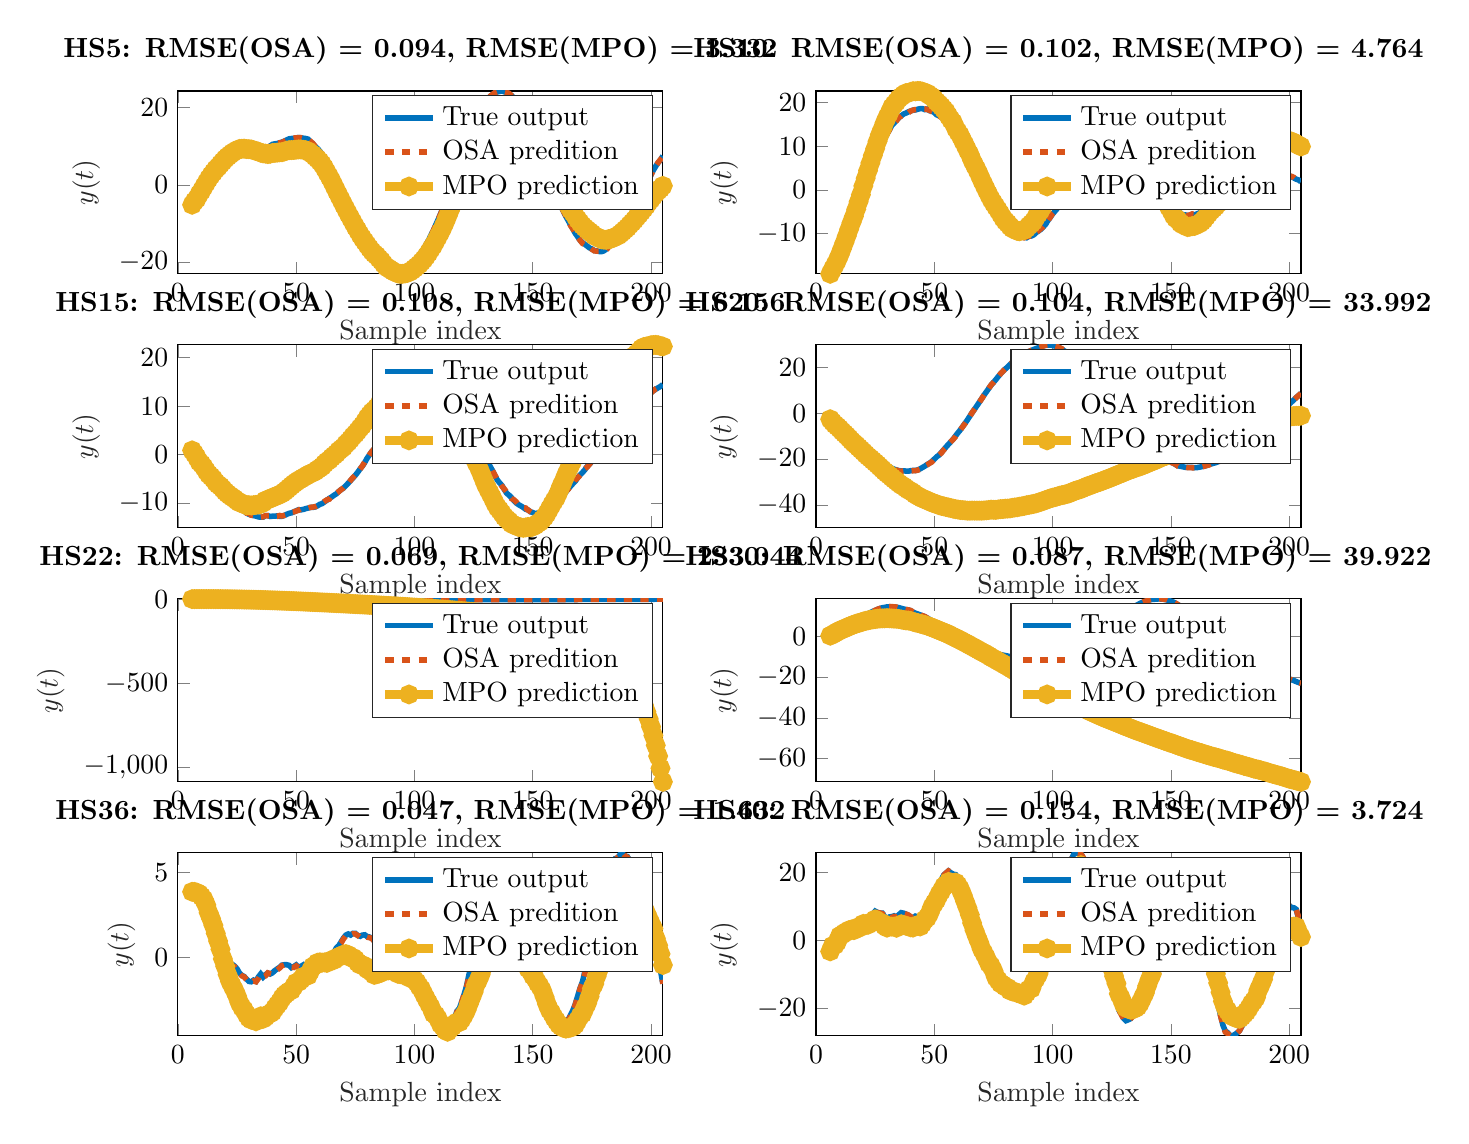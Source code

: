 % This file was created by matlab2tikz.
%
\definecolor{mycolor1}{rgb}{0.0,0.447,0.741}%
\definecolor{mycolor2}{rgb}{0.85,0.325,0.098}%
\definecolor{mycolor3}{rgb}{0.929,0.694,0.125}%
%
\begin{tikzpicture}

\begin{axis}[%
width=6.159cm,
height=2.323cm,
at={(0cm,9.677cm)},
scale only axis,
xmin=0,
xmax=205,
xlabel style={font=\color{white!15!black}},
xlabel={Sample index},
ymin=-23.038,
ymax=24.314,
ylabel style={font=\color{white!15!black}},
ylabel={$y(t)$},
axis background/.style={fill=white},
title style={font=\bfseries},
title={HS5: RMSE(OSA) = 0.094, RMSE(MPO) = 3.332},
legend style={legend cell align=left, align=left, draw=white!15!black}
]
\addplot [color=mycolor1, line width=2.0pt]
  table[row sep=crcr]{%
6	-5.158\\
7	-4.264\\
8	-3.587\\
9	-2.427\\
10	-1.55\\
11	-0.46\\
13	1.678\\
16	3.946\\
17	4.584\\
18	5.507\\
19	6.145\\
20	6.903\\
21	7.496\\
22	8.175\\
25	9.511\\
26	10.0\\
27	9.929\\
28	10.087\\
29	9.993\\
30	10.175\\
31	10.135\\
32	9.956\\
33	10.003\\
34	9.915\\
35	9.648\\
36	9.656\\
37	9.834\\
38	9.757\\
39	10.094\\
40	10.496\\
41	10.629\\
42	10.691\\
43	10.909\\
44	11.065\\
45	11.315\\
46	11.639\\
47	11.918\\
48	11.999\\
49	12.047\\
50	12.152\\
51	12.238\\
52	12.183\\
54	12.005\\
55	11.838\\
56	11.18\\
57	10.695\\
58	9.925\\
59	9.419\\
60	8.731\\
61	7.757\\
62	6.699\\
65	2.835\\
66	1.453\\
67	0.107\\
68	-1.329\\
69	-2.571\\
70	-3.902\\
71	-5.342\\
73	-7.67\\
74	-8.893\\
75	-10.203\\
76	-11.275\\
77	-12.468\\
78	-13.414\\
80	-15.373\\
81	-16.322\\
82	-17.092\\
83	-17.66\\
84	-18.152\\
85	-19.072\\
86	-19.644\\
87	-20.475\\
88	-21.212\\
89	-21.571\\
92	-22.443\\
93	-22.58\\
94	-22.466\\
95	-22.289\\
96	-22.022\\
97	-21.686\\
98	-21.219\\
100	-19.895\\
101	-19.095\\
102	-18.231\\
103	-17.322\\
104	-16.527\\
105	-15.339\\
106	-14.258\\
107	-12.962\\
108	-11.795\\
109	-10.337\\
110	-8.98\\
111	-7.542\\
112	-5.995\\
113	-4.381\\
115	-0.879\\
117	2.485\\
118	4.262\\
119	5.96\\
120	7.742\\
121	9.256\\
123	12.592\\
125	15.607\\
126	17.132\\
127	18.177\\
128	19.282\\
130	21.354\\
131	22.236\\
132	22.946\\
133	23.345\\
134	23.896\\
136	24.196\\
137	24.314\\
138	24.09\\
139	23.961\\
140	23.601\\
141	23.134\\
143	21.989\\
144	21.016\\
145	19.888\\
146	18.698\\
147	17.395\\
148	16.0\\
149	14.282\\
150	12.676\\
151	10.977\\
152	9.448\\
153	7.749\\
154	5.954\\
155	4.442\\
157	1.053\\
158	-0.396\\
159	-1.803\\
160	-3.256\\
161	-4.555\\
162	-5.578\\
163	-6.909\\
164	-8.157\\
168	-12.576\\
169	-13.434\\
170	-14.32\\
171	-14.931\\
172	-15.372\\
174	-16.322\\
175	-16.595\\
176	-17.021\\
177	-17.069\\
178	-17.241\\
179	-17.285\\
180	-17.1\\
181	-16.665\\
182	-15.952\\
183	-15.645\\
184	-15.014\\
185	-14.189\\
186	-13.393\\
187	-12.455\\
188	-11.571\\
191	-8.153\\
192	-7.128\\
194	-4.745\\
195	-3.588\\
196	-2.303\\
198	0.095\\
199	1.496\\
200	2.589\\
201	3.805\\
202	4.846\\
203	5.732\\
204	6.493\\
205	7.51\\
};
\addlegendentry{True output}

\addplot [color=mycolor2, dashed, line width=2.0pt]
  table[row sep=crcr]{%
6	-5.241\\
7	-4.353\\
8	-3.507\\
9	-2.551\\
12	0.549\\
13	1.597\\
14	2.599\\
15	3.243\\
16	3.972\\
17	4.477\\
18	5.314\\
19	6.192\\
20	6.91\\
21	7.54\\
22	8.024\\
23	8.73\\
24	9.083\\
25	9.527\\
26	9.812\\
27	10.12\\
28	10.052\\
29	10.031\\
30	9.968\\
31	10.191\\
32	10.032\\
33	9.841\\
34	9.889\\
35	9.715\\
36	9.632\\
37	9.631\\
38	9.826\\
39	10.002\\
40	10.442\\
41	10.669\\
42	10.864\\
43	10.859\\
44	10.981\\
46	11.632\\
47	11.841\\
48	12.014\\
49	12.111\\
51	12.248\\
52	12.226\\
53	12.065\\
54	11.958\\
55	11.75\\
56	11.317\\
57	10.747\\
58	10.018\\
59	9.234\\
60	8.659\\
61	7.882\\
62	6.717\\
64	4.162\\
65	2.83\\
66	1.361\\
67	0.016\\
68	-1.254\\
69	-2.662\\
71	-5.193\\
72	-6.649\\
74	-8.906\\
75	-10.062\\
76	-11.309\\
77	-12.485\\
78	-13.528\\
79	-14.361\\
80	-15.344\\
82	-17.221\\
83	-17.828\\
84	-18.177\\
85	-18.835\\
87	-20.543\\
88	-21.243\\
89	-21.557\\
90	-21.99\\
91	-22.265\\
92	-22.369\\
93	-22.581\\
94	-22.612\\
95	-22.373\\
97	-21.727\\
98	-21.285\\
99	-20.592\\
100	-19.862\\
101	-19.194\\
102	-18.394\\
103	-17.344\\
104	-16.38\\
105	-15.485\\
107	-13.064\\
108	-11.791\\
109	-10.443\\
110	-8.966\\
111	-7.634\\
112	-6.05\\
113	-4.417\\
114	-2.662\\
115	-0.861\\
116	0.766\\
118	4.194\\
119	6.055\\
120	7.753\\
121	9.319\\
122	10.747\\
123	12.517\\
124	14.208\\
125	15.683\\
126	17.024\\
127	18.271\\
128	19.277\\
129	20.372\\
130	21.244\\
131	22.213\\
132	22.945\\
133	23.425\\
134	23.86\\
135	24.077\\
136	24.202\\
137	24.219\\
138	24.053\\
139	23.917\\
140	23.69\\
142	22.571\\
143	21.918\\
144	21.095\\
145	20.022\\
146	18.709\\
147	17.266\\
148	15.962\\
149	14.43\\
150	12.757\\
151	10.916\\
152	9.294\\
153	7.742\\
155	4.427\\
156	2.696\\
157	1.094\\
159	-1.904\\
160	-3.192\\
161	-4.523\\
162	-5.727\\
163	-6.887\\
164	-7.973\\
165	-9.284\\
166	-10.535\\
167	-11.427\\
169	-13.517\\
170	-14.35\\
171	-15.136\\
172	-15.492\\
173	-15.813\\
174	-16.173\\
175	-16.684\\
176	-17.069\\
177	-17.155\\
178	-17.159\\
179	-17.348\\
180	-17.134\\
181	-16.884\\
182	-16.159\\
183	-15.482\\
184	-14.927\\
186	-13.62\\
187	-12.44\\
188	-11.428\\
189	-10.544\\
190	-9.484\\
191	-8.16\\
192	-7.015\\
193	-6.0\\
194	-4.762\\
195	-3.621\\
197	-1.154\\
198	0.112\\
199	1.428\\
200	2.612\\
201	3.737\\
202	4.912\\
203	5.804\\
204	6.559\\
205	7.373\\
};
\addlegendentry{OSA predition}

\addplot [color=mycolor3, line width=3.0pt, draw=none, mark=*, mark options={solid, mycolor3}]
  table[row sep=crcr]{%
6	-5.158\\
7	-4.264\\
8	-3.587\\
9	-2.427\\
10	-1.525\\
11	-0.444\\
12	0.573\\
13	1.572\\
14	2.46\\
15	3.247\\
16	4.041\\
17	4.638\\
18	5.386\\
19	6.045\\
20	6.727\\
21	7.291\\
22	7.793\\
23	8.279\\
24	8.662\\
25	9.031\\
26	9.307\\
27	9.341\\
28	9.38\\
29	9.27\\
30	9.241\\
31	9.175\\
32	8.982\\
33	8.781\\
34	8.618\\
35	8.309\\
36	8.169\\
37	8.084\\
38	7.968\\
39	8.055\\
40	8.258\\
41	8.297\\
42	8.356\\
43	8.426\\
44	8.456\\
45	8.64\\
46	8.857\\
47	8.987\\
48	9.011\\
49	9.036\\
50	9.106\\
51	9.19\\
52	9.18\\
53	9.082\\
54	8.991\\
55	8.776\\
56	8.268\\
57	7.865\\
58	7.27\\
59	6.725\\
60	6.085\\
61	5.32\\
62	4.342\\
63	3.236\\
64	2.157\\
65	1.04\\
66	-0.228\\
67	-1.478\\
68	-2.698\\
69	-3.896\\
70	-5.112\\
71	-6.268\\
72	-7.452\\
73	-8.559\\
74	-9.673\\
75	-10.8\\
76	-11.798\\
77	-12.871\\
78	-13.804\\
79	-14.667\\
80	-15.543\\
81	-16.382\\
82	-17.172\\
83	-17.824\\
84	-18.319\\
85	-19.044\\
86	-19.667\\
87	-20.495\\
88	-21.207\\
89	-21.567\\
90	-21.975\\
91	-22.39\\
92	-22.697\\
93	-22.937\\
94	-23.038\\
95	-23.019\\
96	-22.922\\
97	-22.798\\
98	-22.555\\
99	-22.107\\
100	-21.617\\
101	-21.106\\
102	-20.589\\
103	-19.922\\
104	-19.252\\
105	-18.44\\
106	-17.566\\
107	-16.579\\
108	-15.658\\
109	-14.519\\
110	-13.384\\
111	-12.261\\
112	-10.994\\
113	-9.633\\
114	-8.146\\
115	-6.603\\
116	-5.151\\
117	-3.647\\
118	-2.081\\
119	-0.43\\
120	1.254\\
121	2.772\\
122	4.263\\
123	5.838\\
124	7.424\\
125	8.99\\
126	10.475\\
127	11.717\\
128	12.907\\
129	14.13\\
130	15.249\\
131	16.282\\
132	17.172\\
133	17.824\\
134	18.561\\
135	18.99\\
136	19.409\\
137	19.703\\
138	19.729\\
139	19.813\\
140	19.782\\
141	19.58\\
142	19.309\\
143	18.971\\
144	18.366\\
145	17.672\\
146	16.834\\
147	15.801\\
148	14.743\\
149	13.492\\
150	12.3\\
151	10.941\\
152	9.671\\
153	8.312\\
154	6.958\\
155	5.741\\
156	4.35\\
157	3.051\\
158	1.895\\
159	0.699\\
160	-0.407\\
161	-1.438\\
162	-2.366\\
163	-3.441\\
164	-4.348\\
165	-5.309\\
166	-6.354\\
167	-7.218\\
168	-8.129\\
169	-8.96\\
170	-9.751\\
171	-10.505\\
172	-11.086\\
173	-11.617\\
174	-12.098\\
175	-12.579\\
176	-13.156\\
177	-13.449\\
178	-13.763\\
179	-14.092\\
180	-14.179\\
181	-14.215\\
182	-14.041\\
183	-13.987\\
184	-13.737\\
185	-13.396\\
186	-13.177\\
187	-12.677\\
188	-12.153\\
189	-11.591\\
190	-11.052\\
191	-10.355\\
192	-9.74\\
193	-9.077\\
194	-8.33\\
195	-7.631\\
196	-6.873\\
197	-6.132\\
198	-5.353\\
199	-4.439\\
200	-3.705\\
201	-2.923\\
202	-2.168\\
203	-1.515\\
204	-0.95\\
205	-0.244\\
};
\addlegendentry{MPO prediction}

\end{axis}

\begin{axis}[%
width=6.159cm,
height=2.323cm,
at={(8.104cm,9.677cm)},
scale only axis,
xmin=0,
xmax=205,
xlabel style={font=\color{white!15!black}},
xlabel={Sample index},
ymin=-19.199,
ymax=22.627,
ylabel style={font=\color{white!15!black}},
ylabel={$y(t)$},
axis background/.style={fill=white},
title style={font=\bfseries},
title={HS10: RMSE(OSA) = 0.102, RMSE(MPO) = 4.764},
legend style={legend cell align=left, align=left, draw=white!15!black}
]
\addplot [color=mycolor1, line width=2.0pt]
  table[row sep=crcr]{%
6	-19.199\\
7	-18.146\\
8	-17.174\\
9	-16.111\\
12	-12.208\\
13	-10.864\\
14	-9.393\\
16	-6.744\\
18	-3.777\\
19	-2.361\\
20	-0.564\\
21	0.904\\
22	2.544\\
23	3.913\\
24	5.412\\
25	6.828\\
26	8.214\\
27	9.414\\
28	10.575\\
29	11.774\\
30	12.774\\
31	13.69\\
32	14.717\\
33	15.289\\
35	16.492\\
36	16.937\\
37	17.347\\
38	17.571\\
39	17.839\\
40	18.05\\
41	18.226\\
42	18.28\\
43	18.456\\
44	18.571\\
45	18.592\\
46	18.364\\
47	18.494\\
48	18.116\\
49	18.002\\
50	17.685\\
51	17.168\\
52	16.952\\
53	16.617\\
54	16.101\\
55	15.806\\
57	14.343\\
58	13.898\\
59	13.102\\
60	12.227\\
61	11.552\\
62	10.789\\
63	9.818\\
64	8.871\\
65	8.06\\
67	5.822\\
68	5.03\\
69	4.035\\
70	2.826\\
71	1.759\\
72	0.718\\
73	-0.279\\
74	-1.472\\
77	-4.022\\
78	-5.013\\
79	-6.075\\
80	-6.849\\
81	-7.518\\
82	-8.464\\
83	-9.18\\
84	-9.621\\
85	-10.194\\
86	-10.546\\
87	-10.728\\
88	-10.842\\
89	-10.938\\
90	-10.606\\
91	-10.541\\
92	-10.29\\
93	-9.779\\
95	-9.05\\
96	-8.476\\
97	-7.926\\
98	-7.013\\
99	-6.298\\
100	-5.512\\
102	-4.23\\
103	-3.671\\
104	-2.99\\
105	-2.437\\
106	-2.026\\
107	-1.695\\
108	-1.076\\
109	-0.6\\
110	-0.056\\
111	0.786\\
112	1.239\\
113	1.845\\
114	2.406\\
115	2.618\\
116	3.104\\
117	3.551\\
118	3.786\\
119	4.235\\
120	4.623\\
121	5.218\\
122	5.228\\
123	5.578\\
124	5.621\\
125	5.753\\
126	6.128\\
127	6.084\\
128	5.994\\
129	6.08\\
130	6.016\\
131	6.0\\
132	5.819\\
133	5.562\\
134	5.538\\
135	5.276\\
136	4.943\\
137	4.534\\
138	4.184\\
139	3.683\\
140	3.153\\
141	2.553\\
142	2.009\\
143	1.515\\
146	-0.427\\
147	-0.953\\
148	-1.891\\
149	-2.897\\
150	-3.404\\
151	-4.072\\
152	-4.658\\
153	-4.812\\
154	-5.263\\
155	-5.683\\
156	-5.707\\
157	-5.84\\
158	-5.784\\
159	-5.629\\
160	-5.701\\
162	-5.281\\
163	-4.934\\
164	-4.525\\
165	-4.153\\
166	-3.648\\
167	-3.197\\
168	-3.074\\
169	-2.651\\
171	-2.122\\
173	-1.353\\
174	-0.895\\
175	-0.353\\
176	0.088\\
177	0.364\\
179	1.346\\
180	1.652\\
181	2.034\\
182	2.361\\
183	2.502\\
184	2.942\\
185	3.088\\
186	3.41\\
187	3.617\\
188	3.686\\
189	3.703\\
190	3.811\\
191	4.032\\
193	3.864\\
194	3.711\\
195	3.642\\
196	3.466\\
197	3.401\\
198	3.293\\
199	3.351\\
200	3.204\\
201	3.001\\
202	2.735\\
203	2.442\\
204	2.276\\
205	1.848\\
};
\addlegendentry{True output}

\addplot [color=mycolor2, dashed, line width=2.0pt]
  table[row sep=crcr]{%
6	-19.079\\
7	-18.021\\
8	-17.224\\
9	-15.951\\
10	-14.851\\
11	-13.414\\
12	-12.105\\
13	-10.735\\
14	-9.426\\
15	-7.979\\
16	-6.753\\
17	-5.19\\
18	-3.692\\
19	-2.259\\
20	-0.558\\
21	0.997\\
22	2.486\\
23	4.079\\
24	5.366\\
26	8.252\\
27	9.6\\
28	10.518\\
29	11.76\\
30	12.774\\
31	13.694\\
32	14.722\\
34	15.813\\
35	16.536\\
36	16.887\\
37	17.366\\
38	17.701\\
39	17.638\\
40	18.05\\
41	18.252\\
42	18.373\\
43	18.408\\
44	18.508\\
45	18.576\\
46	18.541\\
47	18.356\\
48	18.203\\
49	17.892\\
50	17.71\\
51	17.247\\
52	16.907\\
53	16.603\\
54	16.171\\
55	15.769\\
57	14.433\\
58	13.942\\
59	12.83\\
60	12.42\\
61	11.682\\
62	10.693\\
63	9.854\\
64	8.896\\
65	8.105\\
66	6.822\\
67	6.069\\
68	4.988\\
69	4.028\\
70	2.839\\
71	1.89\\
72	0.72\\
73	-0.32\\
74	-1.276\\
75	-2.278\\
76	-3.145\\
77	-4.057\\
78	-4.893\\
79	-5.965\\
80	-6.858\\
81	-7.519\\
83	-9.085\\
84	-9.632\\
85	-10.145\\
86	-10.458\\
87	-10.589\\
88	-10.909\\
89	-10.677\\
90	-10.636\\
91	-10.399\\
92	-10.367\\
93	-9.659\\
94	-9.333\\
95	-8.871\\
96	-8.452\\
97	-7.848\\
99	-6.247\\
100	-5.415\\
101	-4.889\\
102	-4.131\\
103	-3.558\\
104	-2.886\\
105	-2.532\\
106	-2.072\\
107	-1.555\\
108	-0.964\\
109	-0.598\\
110	-0.044\\
111	0.74\\
114	2.418\\
115	2.747\\
116	3.12\\
117	3.409\\
118	3.937\\
119	4.281\\
120	4.735\\
122	5.355\\
123	5.547\\
124	5.779\\
125	5.743\\
126	6.139\\
127	5.952\\
128	6.183\\
129	6.118\\
130	5.885\\
131	6.082\\
132	5.846\\
133	5.714\\
134	5.435\\
135	5.322\\
136	4.963\\
137	4.492\\
138	4.088\\
139	3.744\\
140	3.318\\
141	2.707\\
142	1.898\\
143	1.432\\
144	0.986\\
146	-0.344\\
147	-1.136\\
148	-1.89\\
149	-2.766\\
150	-3.333\\
151	-4.165\\
152	-4.494\\
153	-4.73\\
154	-5.22\\
155	-5.521\\
156	-5.702\\
157	-5.908\\
158	-5.713\\
159	-5.498\\
160	-5.517\\
161	-5.463\\
162	-5.3\\
163	-4.966\\
164	-4.494\\
165	-3.895\\
166	-3.598\\
167	-3.221\\
169	-2.743\\
170	-2.238\\
171	-2.04\\
172	-1.751\\
173	-1.264\\
174	-0.829\\
175	-0.344\\
176	0.121\\
177	0.397\\
178	1.0\\
179	1.143\\
180	1.789\\
181	2.204\\
182	2.169\\
183	2.655\\
184	2.974\\
185	3.138\\
186	3.386\\
187	3.739\\
188	3.627\\
189	3.739\\
191	4.022\\
193	3.823\\
194	3.932\\
195	3.639\\
196	3.422\\
197	3.409\\
198	3.479\\
199	3.257\\
200	3.22\\
201	3.098\\
202	2.86\\
203	2.355\\
204	2.171\\
205	2.044\\
};
\addlegendentry{OSA predition}

\addplot [color=mycolor3, line width=3.0pt, draw=none, mark=*, mark options={solid, mycolor3}]
  table[row sep=crcr]{%
6	-19.199\\
7	-18.146\\
8	-17.174\\
9	-16.111\\
10	-14.851\\
11	-13.458\\
12	-12.041\\
13	-10.551\\
14	-9.01\\
15	-7.491\\
16	-6.071\\
17	-4.416\\
18	-2.712\\
19	-1.073\\
20	0.902\\
21	2.668\\
22	4.442\\
23	6.169\\
24	7.842\\
25	9.427\\
26	11.101\\
27	12.634\\
28	13.921\\
29	15.357\\
30	16.571\\
31	17.618\\
32	18.827\\
33	19.517\\
34	20.141\\
35	20.883\\
36	21.317\\
37	21.757\\
38	22.148\\
39	22.181\\
40	22.401\\
41	22.578\\
42	22.545\\
43	22.627\\
44	22.6\\
45	22.471\\
46	22.266\\
47	22.084\\
48	21.652\\
49	21.298\\
50	20.754\\
51	20.157\\
52	19.644\\
53	19.086\\
54	18.453\\
55	17.84\\
56	16.928\\
57	16.074\\
58	15.399\\
59	14.151\\
60	13.283\\
61	12.444\\
62	11.302\\
63	10.285\\
64	9.135\\
65	8.116\\
66	6.77\\
67	5.689\\
68	4.66\\
69	3.523\\
70	2.271\\
71	1.153\\
72	0.019\\
73	-1.06\\
74	-2.116\\
75	-2.987\\
76	-3.813\\
77	-4.622\\
78	-5.491\\
79	-6.399\\
80	-7.102\\
81	-7.642\\
82	-8.3\\
83	-8.819\\
84	-9.091\\
85	-9.377\\
86	-9.458\\
87	-9.302\\
88	-9.216\\
89	-8.785\\
90	-8.204\\
91	-7.715\\
92	-7.15\\
93	-6.244\\
94	-5.456\\
95	-4.617\\
96	-3.664\\
97	-2.657\\
98	-1.397\\
99	-0.293\\
100	0.936\\
101	1.854\\
102	2.918\\
103	3.896\\
104	4.932\\
105	5.716\\
106	6.373\\
107	7.058\\
108	7.939\\
109	8.602\\
110	9.368\\
111	10.295\\
112	10.899\\
113	11.592\\
114	12.168\\
115	12.524\\
116	12.988\\
117	13.243\\
118	13.591\\
119	13.915\\
120	14.229\\
121	14.576\\
122	14.5\\
123	14.591\\
124	14.505\\
125	14.389\\
126	14.473\\
127	14.031\\
128	13.777\\
129	13.506\\
130	12.921\\
131	12.665\\
132	12.044\\
133	11.459\\
134	10.961\\
135	10.289\\
136	9.547\\
137	8.608\\
138	7.708\\
139	6.779\\
140	5.861\\
141	4.898\\
142	3.815\\
143	2.835\\
144	1.868\\
145	0.817\\
146	-0.163\\
147	-1.216\\
148	-2.529\\
149	-3.796\\
150	-4.672\\
151	-5.751\\
152	-6.458\\
153	-6.87\\
154	-7.554\\
155	-7.96\\
156	-8.183\\
157	-8.505\\
158	-8.42\\
159	-8.284\\
160	-8.247\\
161	-7.965\\
162	-7.72\\
163	-7.291\\
164	-6.768\\
165	-6.058\\
166	-5.373\\
167	-4.738\\
168	-4.245\\
169	-3.71\\
170	-3.049\\
171	-2.423\\
172	-1.83\\
173	-0.994\\
174	-0.159\\
175	0.681\\
176	1.553\\
177	2.196\\
178	3.155\\
179	3.826\\
180	4.624\\
181	5.513\\
182	5.914\\
183	6.629\\
184	7.418\\
185	7.824\\
186	8.541\\
187	9.134\\
188	9.395\\
189	9.76\\
190	10.188\\
191	10.58\\
192	10.724\\
193	10.796\\
194	10.979\\
195	11.042\\
196	10.95\\
197	11.061\\
198	11.176\\
199	11.18\\
200	11.137\\
201	11.068\\
202	10.855\\
203	10.5\\
204	10.235\\
205	9.923\\
};
\addlegendentry{MPO prediction}

\end{axis}

\begin{axis}[%
width=6.159cm,
height=2.323cm,
at={(0cm,6.452cm)},
scale only axis,
xmin=0,
xmax=205,
xlabel style={font=\color{white!15!black}},
xlabel={Sample index},
ymin=-15.136,
ymax=22.647,
ylabel style={font=\color{white!15!black}},
ylabel={$y(t)$},
axis background/.style={fill=white},
title style={font=\bfseries},
title={HS15: RMSE(OSA) = 0.108, RMSE(MPO) = 6.156},
legend style={legend cell align=left, align=left, draw=white!15!black}
]
\addplot [color=mycolor1, line width=2.0pt]
  table[row sep=crcr]{%
6	0.868\\
7	0.172\\
8	-0.594\\
9	-1.488\\
11	-2.662\\
12	-3.338\\
13	-4.187\\
14	-4.79\\
15	-5.173\\
16	-5.832\\
17	-6.586\\
18	-7.062\\
19	-7.511\\
20	-8.111\\
21	-8.745\\
22	-9.283\\
23	-9.643\\
24	-10.082\\
25	-10.587\\
26	-11.211\\
27	-11.433\\
28	-11.706\\
29	-12.083\\
30	-12.347\\
31	-12.489\\
32	-12.617\\
33	-12.714\\
34	-12.89\\
35	-12.943\\
36	-12.936\\
37	-12.645\\
38	-12.61\\
39	-12.791\\
40	-12.736\\
41	-12.718\\
42	-12.682\\
43	-12.77\\
44	-12.748\\
45	-12.589\\
46	-12.346\\
47	-12.143\\
48	-12.052\\
51	-11.403\\
52	-11.426\\
53	-11.337\\
54	-11.178\\
56	-10.927\\
57	-10.922\\
58	-10.833\\
59	-10.611\\
60	-10.28\\
61	-10.121\\
63	-9.424\\
64	-9.047\\
65	-8.77\\
66	-8.403\\
67	-8.114\\
68	-7.612\\
69	-7.253\\
70	-6.93\\
72	-5.911\\
75	-4.293\\
76	-3.666\\
77	-2.985\\
78	-2.374\\
79	-1.639\\
80	-0.742\\
81	-0.06\\
82	0.648\\
83	1.161\\
84	1.818\\
85	2.569\\
86	3.241\\
87	3.538\\
88	4.183\\
90	5.421\\
91	5.769\\
94	7.455\\
95	7.896\\
96	8.126\\
97	8.609\\
98	9.135\\
99	9.571\\
100	9.717\\
101	10.034\\
102	10.333\\
103	10.694\\
104	10.791\\
105	10.936\\
106	10.876\\
107	11.009\\
108	11.009\\
109	10.932\\
110	10.72\\
111	10.543\\
112	10.35\\
113	9.955\\
114	9.726\\
115	9.35\\
116	9.187\\
117	8.851\\
118	8.534\\
119	8.023\\
120	7.438\\
121	6.896\\
122	6.226\\
123	5.443\\
124	4.781\\
125	4.011\\
126	3.011\\
127	2.308\\
128	1.374\\
129	0.366\\
130	-0.806\\
132	-2.465\\
133	-3.32\\
134	-4.353\\
135	-5.246\\
136	-5.855\\
137	-6.399\\
138	-7.249\\
139	-8.004\\
140	-8.411\\
141	-8.9\\
142	-9.494\\
143	-10.004\\
144	-10.348\\
145	-10.632\\
146	-10.936\\
147	-11.309\\
148	-11.435\\
149	-11.829\\
150	-11.989\\
151	-12.214\\
152	-12.094\\
153	-12.213\\
154	-12.154\\
155	-11.997\\
156	-11.718\\
157	-11.273\\
158	-10.945\\
159	-10.514\\
160	-10.248\\
161	-9.66\\
162	-8.869\\
164	-7.756\\
165	-7.099\\
166	-6.538\\
167	-5.996\\
168	-5.493\\
169	-4.763\\
170	-4.215\\
171	-3.731\\
172	-3.158\\
173	-2.46\\
174	-1.984\\
175	-1.452\\
176	-0.901\\
177	-0.165\\
178	0.419\\
179	0.85\\
180	1.483\\
181	2.27\\
182	2.915\\
183	3.473\\
184	3.855\\
185	4.532\\
186	5.264\\
187	5.877\\
188	6.262\\
189	6.967\\
190	7.602\\
191	8.149\\
192	8.552\\
193	9.109\\
196	11.026\\
197	11.568\\
198	11.893\\
199	12.268\\
200	12.808\\
201	13.172\\
202	13.498\\
204	14.076\\
205	14.463\\
};
\addlegendentry{True output}

\addplot [color=mycolor2, dashed, line width=2.0pt]
  table[row sep=crcr]{%
6	0.959\\
7	0.092\\
8	-0.67\\
10	-1.973\\
11	-2.751\\
12	-3.446\\
13	-4.022\\
14	-4.641\\
15	-5.336\\
16	-5.953\\
17	-6.321\\
18	-6.94\\
19	-7.69\\
20	-8.203\\
21	-8.582\\
23	-9.727\\
24	-10.119\\
25	-10.58\\
26	-11.001\\
27	-11.464\\
28	-11.803\\
29	-12.087\\
30	-12.125\\
31	-12.532\\
32	-12.584\\
33	-12.745\\
34	-12.76\\
35	-12.957\\
36	-12.864\\
37	-12.632\\
38	-12.647\\
39	-12.635\\
41	-12.766\\
42	-12.778\\
43	-12.591\\
44	-12.695\\
46	-12.428\\
47	-12.071\\
48	-11.885\\
49	-11.838\\
50	-11.682\\
51	-11.488\\
52	-11.252\\
53	-11.255\\
54	-11.207\\
56	-10.916\\
58	-10.779\\
59	-10.555\\
60	-10.412\\
61	-9.999\\
62	-9.655\\
63	-9.359\\
64	-9.22\\
65	-8.595\\
66	-8.404\\
67	-7.988\\
68	-7.665\\
69	-7.231\\
70	-6.892\\
71	-6.307\\
72	-5.981\\
73	-5.329\\
74	-4.748\\
75	-4.26\\
76	-3.664\\
78	-2.348\\
79	-1.532\\
80	-0.739\\
81	-0.016\\
82	0.625\\
83	1.208\\
84	1.832\\
85	2.618\\
86	3.081\\
87	3.749\\
88	4.227\\
90	5.227\\
91	6.045\\
92	6.363\\
93	6.823\\
94	7.388\\
95	7.934\\
96	8.215\\
97	8.632\\
98	9.067\\
99	9.44\\
100	9.947\\
101	10.067\\
102	10.292\\
103	10.475\\
104	10.996\\
105	10.906\\
106	10.969\\
107	10.859\\
108	11.027\\
109	10.944\\
110	10.803\\
112	10.248\\
113	9.986\\
114	9.694\\
115	9.473\\
116	9.109\\
117	8.882\\
118	8.491\\
119	8.082\\
120	7.461\\
121	6.874\\
122	6.116\\
123	5.533\\
124	4.825\\
125	3.859\\
126	3.15\\
127	2.287\\
128	1.373\\
129	0.279\\
131	-1.652\\
132	-2.453\\
133	-3.369\\
134	-4.254\\
135	-5.173\\
136	-5.845\\
137	-6.562\\
138	-7.141\\
139	-7.772\\
140	-8.489\\
141	-9.107\\
142	-9.337\\
143	-9.767\\
144	-10.412\\
145	-10.726\\
146	-10.976\\
147	-11.043\\
148	-11.483\\
149	-11.802\\
150	-12.098\\
151	-12.008\\
152	-12.178\\
153	-12.115\\
154	-12.109\\
155	-11.985\\
156	-11.714\\
157	-11.25\\
158	-10.808\\
159	-10.563\\
160	-10.199\\
161	-9.609\\
162	-8.874\\
163	-8.302\\
164	-7.568\\
165	-7.154\\
166	-6.613\\
167	-5.999\\
168	-5.236\\
169	-4.806\\
170	-4.271\\
171	-3.754\\
172	-2.928\\
173	-2.585\\
174	-1.973\\
175	-1.445\\
176	-0.764\\
177	-0.22\\
178	0.411\\
179	0.89\\
180	1.574\\
182	2.906\\
183	3.475\\
184	4.017\\
185	4.471\\
186	5.181\\
187	5.826\\
188	6.577\\
189	6.935\\
191	8.013\\
192	8.818\\
193	9.173\\
194	9.654\\
195	10.334\\
196	11.146\\
197	11.598\\
198	11.874\\
199	12.226\\
200	12.738\\
201	13.193\\
202	13.582\\
203	13.835\\
204	13.996\\
205	14.394\\
};
\addlegendentry{OSA predition}

\addplot [color=mycolor3, line width=3.0pt, draw=none, mark=*, mark options={solid, mycolor3}]
  table[row sep=crcr]{%
6	0.868\\
7	0.172\\
8	-0.594\\
9	-1.488\\
10	-1.973\\
11	-2.619\\
12	-3.39\\
13	-4.063\\
14	-4.532\\
15	-5.046\\
16	-5.738\\
17	-6.205\\
18	-6.564\\
19	-7.107\\
20	-7.656\\
21	-8.088\\
22	-8.481\\
23	-8.817\\
24	-9.158\\
25	-9.562\\
26	-9.92\\
27	-10.043\\
28	-10.279\\
29	-10.507\\
30	-10.466\\
31	-10.532\\
32	-10.468\\
33	-10.397\\
34	-10.33\\
35	-10.219\\
36	-9.972\\
37	-9.468\\
38	-9.296\\
39	-9.137\\
40	-8.85\\
41	-8.691\\
42	-8.517\\
43	-8.269\\
44	-8.036\\
45	-7.677\\
46	-7.281\\
47	-6.847\\
48	-6.429\\
49	-6.035\\
50	-5.671\\
51	-5.334\\
52	-5.067\\
53	-4.764\\
54	-4.49\\
55	-4.187\\
56	-3.925\\
57	-3.755\\
58	-3.497\\
59	-3.111\\
60	-2.795\\
61	-2.44\\
62	-1.9\\
63	-1.441\\
64	-1.116\\
65	-0.605\\
66	-0.196\\
67	0.213\\
68	0.761\\
69	1.152\\
70	1.538\\
71	2.152\\
72	2.604\\
73	3.175\\
74	3.783\\
75	4.271\\
76	4.864\\
77	5.484\\
78	6.025\\
79	6.762\\
80	7.56\\
81	8.174\\
82	8.763\\
83	9.175\\
84	9.704\\
85	10.336\\
86	10.684\\
87	10.971\\
88	11.464\\
89	11.763\\
90	12.025\\
91	12.361\\
92	12.661\\
93	12.87\\
94	13.154\\
95	13.308\\
96	13.276\\
97	13.476\\
98	13.624\\
99	13.606\\
100	13.608\\
101	13.596\\
102	13.494\\
103	13.361\\
104	13.261\\
105	12.988\\
106	12.616\\
107	12.305\\
108	11.923\\
109	11.493\\
110	10.962\\
111	10.409\\
112	9.772\\
113	9.052\\
114	8.422\\
115	7.782\\
116	7.227\\
117	6.58\\
118	5.931\\
119	5.147\\
120	4.302\\
121	3.465\\
122	2.437\\
123	1.482\\
124	0.613\\
125	-0.548\\
126	-1.611\\
127	-2.521\\
128	-3.678\\
129	-4.879\\
130	-6.112\\
131	-7.096\\
132	-8.026\\
133	-8.988\\
134	-10.013\\
135	-10.872\\
136	-11.477\\
137	-12.134\\
138	-12.851\\
139	-13.334\\
140	-13.739\\
141	-14.267\\
142	-14.551\\
143	-14.728\\
144	-14.965\\
145	-15.053\\
146	-15.136\\
147	-15.062\\
148	-14.953\\
149	-15.018\\
150	-14.913\\
151	-14.652\\
152	-14.257\\
153	-13.944\\
154	-13.421\\
155	-12.887\\
156	-12.179\\
157	-11.284\\
158	-10.417\\
159	-9.585\\
160	-8.821\\
161	-7.706\\
162	-6.482\\
163	-5.448\\
164	-4.241\\
165	-3.17\\
166	-2.208\\
167	-1.179\\
168	-0.028\\
169	1.102\\
170	2.057\\
171	2.991\\
172	4.158\\
173	5.142\\
174	6.021\\
175	6.964\\
176	7.938\\
177	8.965\\
178	9.859\\
179	10.62\\
180	11.58\\
181	12.583\\
182	13.446\\
183	14.2\\
184	14.879\\
185	15.648\\
186	16.415\\
187	17.074\\
188	17.759\\
189	18.452\\
190	18.971\\
191	19.413\\
192	19.941\\
193	20.427\\
194	20.857\\
195	21.351\\
196	21.896\\
197	22.228\\
198	22.311\\
199	22.414\\
200	22.58\\
201	22.615\\
202	22.647\\
203	22.581\\
204	22.413\\
205	22.325\\
};
\addlegendentry{MPO prediction}

\end{axis}

\begin{axis}[%
width=6.159cm,
height=2.323cm,
at={(8.104cm,6.452cm)},
scale only axis,
xmin=0,
xmax=205,
xlabel style={font=\color{white!15!black}},
xlabel={Sample index},
ymin=-50,
ymax=29.98,
ylabel style={font=\color{white!15!black}},
ylabel={$y(t)$},
axis background/.style={fill=white},
title style={font=\bfseries},
title={HS20: RMSE(OSA) = 0.104, RMSE(MPO) = 33.992},
legend style={legend cell align=left, align=left, draw=white!15!black}
]
\addplot [color=mycolor1, line width=2.0pt]
  table[row sep=crcr]{%
6	-2.496\\
7	-3.71\\
8	-4.829\\
10	-6.523\\
11	-7.692\\
13	-9.767\\
14	-10.616\\
15	-11.789\\
16	-12.679\\
18	-14.313\\
21	-16.907\\
22	-17.56\\
23	-18.166\\
25	-19.609\\
26	-20.272\\
27	-21.031\\
28	-21.68\\
29	-22.379\\
30	-22.92\\
31	-23.394\\
32	-23.92\\
33	-24.361\\
34	-24.69\\
35	-24.972\\
36	-25.135\\
37	-25.082\\
38	-25.191\\
39	-25.252\\
40	-25.042\\
41	-24.902\\
42	-24.945\\
43	-24.678\\
44	-24.224\\
46	-23.024\\
47	-22.317\\
48	-21.737\\
49	-20.933\\
50	-19.96\\
51	-18.939\\
52	-18.212\\
54	-15.852\\
55	-14.614\\
58	-11.21\\
59	-9.781\\
60	-8.45\\
61	-7.18\\
64	-2.824\\
66	0.393\\
67	1.806\\
69	4.888\\
71	7.972\\
74	12.379\\
76	14.778\\
77	16.11\\
78	17.346\\
79	18.425\\
80	19.419\\
81	20.348\\
83	22.368\\
85	23.905\\
86	24.754\\
87	25.393\\
88	26.091\\
89	26.648\\
90	27.106\\
91	27.529\\
92	27.99\\
94	28.767\\
96	29.502\\
97	29.779\\
98	29.895\\
99	29.923\\
100	29.713\\
101	29.47\\
103	28.746\\
105	27.321\\
107	26.148\\
109	24.898\\
112	22.248\\
114	20.67\\
115	19.548\\
116	18.31\\
118	16.275\\
121	12.276\\
122	11.148\\
123	9.873\\
125	7.141\\
126	5.956\\
127	4.724\\
129	2.046\\
130	0.648\\
131	-0.539\\
132	-1.896\\
133	-3.311\\
134	-4.855\\
135	-6.183\\
136	-7.432\\
137	-8.91\\
138	-10.201\\
139	-11.44\\
140	-12.49\\
143	-15.822\\
144	-16.766\\
145	-17.573\\
146	-18.423\\
148	-20.273\\
150	-21.282\\
151	-21.686\\
152	-22.365\\
153	-22.87\\
154	-23.108\\
155	-23.285\\
156	-23.536\\
157	-23.622\\
158	-23.591\\
159	-23.619\\
160	-23.734\\
161	-23.683\\
163	-23.3\\
164	-23.032\\
165	-22.803\\
166	-22.422\\
168	-21.752\\
169	-21.525\\
170	-21.084\\
171	-20.597\\
172	-20.182\\
173	-19.643\\
175	-18.371\\
176	-17.6\\
177	-17.032\\
178	-16.311\\
179	-15.452\\
180	-14.658\\
181	-13.654\\
182	-13.027\\
183	-11.915\\
184	-10.952\\
185	-10.183\\
186	-9.346\\
187	-8.348\\
188	-7.193\\
189	-6.162\\
190	-5.237\\
191	-4.355\\
192	-3.259\\
193	-2.231\\
194	-1.398\\
195	-0.635\\
196	0.277\\
198	2.198\\
199	3.055\\
202	5.964\\
203	7.011\\
204	7.815\\
205	8.841\\
};
\addlegendentry{True output}

\addplot [color=mycolor2, dashed, line width=2.0pt]
  table[row sep=crcr]{%
6	-2.629\\
7	-3.567\\
8	-4.918\\
9	-5.66\\
10	-6.663\\
11	-7.561\\
14	-10.886\\
15	-11.673\\
16	-12.749\\
17	-13.463\\
18	-14.438\\
19	-15.16\\
21	-16.975\\
22	-17.734\\
23	-18.153\\
28	-21.758\\
29	-22.415\\
30	-22.99\\
31	-23.387\\
32	-24.035\\
34	-24.767\\
35	-25.118\\
36	-25.279\\
37	-25.126\\
38	-25.278\\
39	-25.308\\
40	-25.096\\
42	-24.998\\
43	-24.774\\
44	-24.442\\
45	-23.883\\
46	-22.952\\
47	-22.437\\
48	-21.769\\
49	-21.184\\
50	-20.068\\
52	-18.114\\
53	-17.288\\
54	-15.91\\
55	-14.838\\
56	-13.4\\
58	-11.288\\
59	-10.063\\
60	-8.479\\
61	-7.186\\
64	-2.995\\
66	0.362\\
67	1.863\\
68	3.241\\
70	6.353\\
71	7.98\\
74	12.441\\
75	13.552\\
76	14.766\\
77	16.109\\
78	17.354\\
80	19.541\\
81	20.31\\
82	21.233\\
83	22.399\\
84	23.239\\
85	23.895\\
86	24.699\\
87	25.426\\
88	26.024\\
89	26.787\\
90	27.073\\
91	27.546\\
92	27.861\\
93	28.39\\
95	29.099\\
96	29.429\\
97	29.84\\
98	29.972\\
99	29.98\\
100	29.838\\
101	29.445\\
102	29.213\\
103	28.713\\
104	28.273\\
105	27.268\\
106	26.693\\
107	26.0\\
108	25.59\\
109	25.047\\
110	24.081\\
111	23.017\\
112	22.172\\
113	21.409\\
114	20.734\\
115	19.771\\
116	18.317\\
117	17.197\\
118	16.21\\
119	15.066\\
121	12.259\\
122	10.993\\
123	9.873\\
124	8.636\\
125	7.169\\
126	5.837\\
127	4.686\\
128	3.43\\
129	2.114\\
130	0.665\\
132	-1.853\\
133	-3.335\\
134	-4.724\\
135	-6.23\\
136	-7.523\\
137	-8.935\\
138	-10.237\\
140	-12.686\\
141	-13.518\\
142	-14.811\\
143	-15.856\\
144	-16.854\\
147	-19.337\\
148	-20.342\\
149	-21.02\\
150	-21.341\\
151	-21.796\\
152	-22.18\\
153	-23.067\\
154	-23.257\\
155	-23.562\\
156	-23.461\\
157	-23.647\\
158	-23.677\\
159	-23.741\\
161	-23.755\\
162	-23.627\\
163	-23.397\\
164	-23.128\\
165	-22.771\\
166	-22.561\\
167	-22.03\\
168	-21.871\\
169	-21.499\\
170	-21.229\\
171	-20.641\\
172	-20.282\\
174	-19.057\\
175	-18.501\\
176	-17.652\\
178	-16.406\\
179	-15.6\\
180	-14.664\\
181	-13.825\\
182	-12.916\\
183	-12.096\\
184	-10.889\\
185	-10.333\\
186	-9.29\\
187	-8.406\\
188	-7.423\\
189	-6.135\\
190	-5.193\\
192	-3.412\\
193	-2.232\\
194	-1.402\\
195	-0.512\\
196	0.191\\
197	1.088\\
198	2.139\\
199	3.114\\
201	4.866\\
202	5.878\\
203	6.941\\
204	7.904\\
205	8.754\\
};
\addlegendentry{OSA predition}

\addplot [color=mycolor3, line width=3.0pt, draw=none, mark=*, mark options={solid, mycolor3}]
  table[row sep=crcr]{%
6	-2.496\\
7	-3.71\\
8	-4.829\\
9	-5.683\\
10	-6.663\\
11	-7.775\\
12	-8.755\\
13	-9.737\\
14	-10.803\\
15	-11.95\\
16	-12.933\\
17	-13.811\\
18	-14.822\\
19	-15.801\\
20	-16.781\\
21	-17.813\\
22	-18.786\\
23	-19.611\\
24	-20.547\\
25	-21.459\\
26	-22.358\\
27	-23.363\\
28	-24.318\\
29	-25.321\\
30	-26.214\\
31	-27.004\\
32	-27.957\\
33	-28.824\\
34	-29.619\\
35	-30.483\\
36	-31.295\\
37	-31.861\\
38	-32.659\\
39	-33.422\\
40	-33.928\\
41	-34.612\\
42	-35.458\\
43	-36.054\\
44	-36.636\\
45	-37.213\\
46	-37.573\\
47	-37.987\\
48	-38.509\\
49	-38.999\\
50	-39.312\\
51	-39.649\\
52	-40.115\\
53	-40.407\\
54	-40.595\\
55	-40.897\\
56	-41.123\\
57	-41.344\\
58	-41.64\\
59	-41.844\\
60	-42.013\\
61	-42.209\\
62	-42.274\\
63	-42.357\\
64	-42.519\\
65	-42.512\\
66	-42.45\\
67	-42.491\\
68	-42.496\\
69	-42.503\\
70	-42.49\\
71	-42.432\\
72	-42.345\\
73	-42.214\\
74	-42.06\\
75	-42.116\\
76	-42.159\\
77	-41.976\\
78	-41.831\\
79	-41.78\\
80	-41.635\\
81	-41.589\\
82	-41.511\\
83	-41.27\\
84	-41.123\\
85	-41.006\\
86	-40.772\\
87	-40.614\\
88	-40.419\\
89	-40.135\\
90	-39.97\\
91	-39.756\\
92	-39.554\\
93	-39.295\\
94	-38.976\\
95	-38.657\\
96	-38.296\\
97	-37.878\\
98	-37.508\\
99	-37.146\\
100	-36.849\\
101	-36.6\\
102	-36.291\\
103	-35.971\\
104	-35.709\\
105	-35.53\\
106	-35.207\\
107	-34.949\\
108	-34.543\\
109	-33.985\\
110	-33.643\\
111	-33.381\\
112	-33.062\\
113	-32.637\\
114	-32.103\\
115	-31.669\\
116	-31.414\\
117	-31.003\\
118	-30.559\\
119	-30.253\\
120	-29.927\\
121	-29.531\\
122	-29.104\\
123	-28.727\\
124	-28.298\\
125	-27.935\\
126	-27.484\\
127	-27.04\\
128	-26.63\\
129	-26.206\\
130	-25.832\\
131	-25.321\\
132	-24.896\\
133	-24.572\\
134	-24.247\\
135	-23.808\\
136	-23.373\\
137	-23.14\\
138	-22.76\\
139	-22.33\\
140	-21.912\\
141	-21.395\\
142	-21.013\\
143	-20.652\\
144	-20.191\\
145	-19.683\\
146	-19.235\\
147	-18.843\\
148	-18.517\\
149	-18.019\\
150	-17.488\\
151	-16.945\\
152	-16.481\\
153	-16.131\\
154	-15.601\\
155	-15.201\\
156	-14.71\\
157	-14.132\\
158	-13.55\\
159	-13.1\\
160	-12.717\\
161	-12.253\\
162	-11.77\\
163	-11.315\\
164	-10.859\\
165	-10.385\\
166	-9.928\\
167	-9.415\\
168	-9.059\\
169	-8.752\\
170	-8.382\\
171	-7.968\\
172	-7.704\\
173	-7.325\\
174	-6.89\\
175	-6.601\\
176	-6.158\\
177	-5.898\\
178	-5.6\\
179	-5.272\\
180	-4.944\\
181	-4.587\\
182	-4.433\\
183	-4.017\\
184	-3.627\\
185	-3.585\\
186	-3.377\\
187	-3.073\\
188	-2.833\\
189	-2.567\\
190	-2.371\\
191	-2.228\\
192	-2.019\\
193	-1.798\\
194	-1.765\\
195	-1.689\\
196	-1.59\\
197	-1.546\\
198	-1.458\\
199	-1.39\\
200	-1.264\\
201	-1.235\\
202	-1.162\\
203	-1.06\\
204	-1.069\\
205	-0.969\\
};
\addlegendentry{MPO prediction}

\end{axis}

\begin{axis}[%
width=6.159cm,
height=2.323cm,
at={(0cm,3.226cm)},
scale only axis,
xmin=0,
xmax=205,
xlabel style={font=\color{white!15!black}},
xlabel={Sample index},
ymin=-1086.421,
ymax=2.941,
ylabel style={font=\color{white!15!black}},
ylabel={$y(t)$},
axis background/.style={fill=white},
title style={font=\bfseries},
title={HS22: RMSE(OSA) = 0.069, RMSE(MPO) = 233.044},
legend style={legend cell align=left, align=left, draw=white!15!black}
]
\addplot [color=mycolor1, line width=2.0pt]
  table[row sep=crcr]{%
6	1.647\\
7	1.822\\
9	1.955\\
12	2.347\\
15	2.562\\
16	2.674\\
23	2.879\\
24	2.784\\
26	2.849\\
28	2.744\\
30	2.832\\
31	2.727\\
35	2.614\\
37	2.47\\
39	2.177\\
40	2.164\\
42	1.881\\
43	1.795\\
45	1.494\\
47	1.38\\
54	0.164\\
55	-0.08\\
56	-0.241\\
57	-0.298\\
58	-0.419\\
60	-0.808\\
62	-0.982\\
64	-1.278\\
70	-1.603\\
71	-1.521\\
74	-1.504\\
75	-1.513\\
76	-1.406\\
81	-1.243\\
83	-1.01\\
86	-0.885\\
87	-0.806\\
88	-0.814\\
89	-0.704\\
91	-0.703\\
92	-0.601\\
97	-0.64\\
99	-0.593\\
100	-0.672\\
103	-0.656\\
104	-0.69\\
105	-0.643\\
106	-0.715\\
108	-0.614\\
110	-0.676\\
113	-0.572\\
114	-0.572\\
116	-0.465\\
117	-0.521\\
118	-0.652\\
120	-0.685\\
121	-0.671\\
123	-0.791\\
124	-0.723\\
125	-0.801\\
127	-0.802\\
128	-0.899\\
131	-0.925\\
134	-1.076\\
138	-1.222\\
139	-1.33\\
140	-1.348\\
141	-1.449\\
142	-1.615\\
147	-1.876\\
148	-1.856\\
149	-1.901\\
151	-1.815\\
153	-1.818\\
154	-1.742\\
157	-1.659\\
159	-1.427\\
161	-1.226\\
165	-0.751\\
166	-0.765\\
169	-0.475\\
170	-0.441\\
173	-0.133\\
175	-0.042\\
176	-0.067\\
178	0.12\\
179	0.057\\
180	0.059\\
181	0.211\\
194	0.496\\
195	0.571\\
198	0.674\\
199	0.805\\
201	0.934\\
202	1.117\\
203	1.118\\
204	1.197\\
205	1.362\\
};
\addlegendentry{True output}

\addplot [color=mycolor2, dashed, line width=2.0pt]
  table[row sep=crcr]{%
6	1.56\\
7	1.798\\
8	1.942\\
9	1.924\\
10	1.979\\
11	2.194\\
12	2.299\\
13	2.478\\
15	2.462\\
16	2.655\\
17	2.763\\
18	2.697\\
20	2.834\\
21	2.736\\
22	2.787\\
23	2.941\\
25	2.708\\
26	2.792\\
27	2.815\\
29	2.693\\
30	2.836\\
33	2.641\\
35	2.683\\
37	2.424\\
38	2.358\\
39	2.129\\
40	2.014\\
41	2.08\\
44	1.603\\
46	1.326\\
47	1.349\\
48	1.301\\
49	0.996\\
50	0.789\\
52	0.538\\
54	0.065\\
55	-0.064\\
56	-0.285\\
57	-0.394\\
58	-0.44\\
59	-0.567\\
60	-0.871\\
61	-1.029\\
62	-0.992\\
63	-1.061\\
64	-1.378\\
71	-1.669\\
72	-1.528\\
74	-1.503\\
76	-1.546\\
77	-1.377\\
78	-1.334\\
79	-1.393\\
80	-1.254\\
81	-1.283\\
82	-1.214\\
83	-1.045\\
84	-0.939\\
86	-0.991\\
87	-0.824\\
88	-0.779\\
89	-0.818\\
90	-0.653\\
91	-0.738\\
92	-0.689\\
93	-0.556\\
94	-0.673\\
95	-0.712\\
98	-0.625\\
100	-0.63\\
101	-0.748\\
103	-0.606\\
104	-0.721\\
105	-0.742\\
106	-0.687\\
107	-0.738\\
108	-0.639\\
112	-0.656\\
113	-0.49\\
114	-0.619\\
115	-0.597\\
116	-0.435\\
117	-0.486\\
120	-0.784\\
122	-0.691\\
124	-0.858\\
125	-0.787\\
126	-0.854\\
127	-0.788\\
128	-0.853\\
129	-1.042\\
130	-0.929\\
131	-0.911\\
133	-1.08\\
134	-1.024\\
135	-1.184\\
137	-1.147\\
139	-1.278\\
140	-1.497\\
141	-1.416\\
142	-1.55\\
143	-1.792\\
145	-1.721\\
146	-1.893\\
147	-1.954\\
149	-1.884\\
150	-1.987\\
151	-1.844\\
152	-1.797\\
153	-1.873\\
158	-1.652\\
159	-1.425\\
160	-1.328\\
161	-1.325\\
163	-1.011\\
165	-0.829\\
166	-0.685\\
167	-0.706\\
168	-0.642\\
169	-0.444\\
171	-0.416\\
173	-0.035\\
174	-0.135\\
176	-0.014\\
177	-0.106\\
178	0.078\\
179	0.126\\
180	0.013\\
181	0.087\\
182	0.251\\
185	0.217\\
186	0.357\\
188	0.296\\
189	0.394\\
190	0.332\\
191	0.329\\
193	0.473\\
194	0.396\\
196	0.6\\
198	0.568\\
200	0.866\\
202	0.999\\
203	1.215\\
204	1.111\\
205	1.247\\
};
\addlegendentry{OSA predition}

\addplot [color=mycolor3, line width=3.0pt, draw=none, mark=*, mark options={solid, mycolor3}]
  table[row sep=crcr]{%
6	1.647\\
7	1.822\\
8	1.862\\
9	1.955\\
10	1.979\\
11	1.988\\
12	1.998\\
13	2.008\\
14	1.981\\
15	1.868\\
16	1.81\\
17	1.739\\
18	1.602\\
19	1.453\\
20	1.291\\
21	1.089\\
22	0.896\\
23	0.716\\
24	0.444\\
25	0.181\\
26	-0.079\\
27	-0.386\\
28	-0.698\\
29	-1.006\\
30	-1.304\\
31	-1.696\\
32	-2.052\\
33	-2.426\\
34	-2.841\\
35	-3.235\\
36	-3.643\\
37	-4.101\\
38	-4.563\\
39	-5.048\\
40	-5.547\\
41	-6.051\\
42	-6.505\\
43	-7.022\\
44	-7.599\\
45	-8.126\\
46	-8.681\\
47	-9.209\\
48	-9.74\\
49	-10.341\\
50	-10.925\\
51	-11.541\\
52	-12.163\\
53	-12.759\\
54	-13.392\\
55	-14.07\\
56	-14.703\\
57	-15.308\\
58	-15.95\\
59	-16.6\\
60	-17.275\\
61	-17.972\\
62	-18.637\\
63	-19.267\\
64	-20.009\\
65	-20.698\\
66	-21.413\\
67	-22.113\\
68	-22.783\\
69	-23.513\\
70	-24.229\\
71	-24.938\\
72	-25.667\\
73	-26.394\\
74	-27.128\\
75	-27.876\\
76	-28.622\\
77	-29.383\\
78	-30.117\\
79	-30.864\\
80	-31.667\\
81	-32.452\\
82	-33.22\\
83	-33.987\\
84	-34.762\\
85	-35.568\\
86	-36.388\\
87	-37.178\\
88	-37.998\\
89	-38.819\\
90	-39.643\\
91	-40.496\\
92	-41.323\\
93	-42.157\\
94	-43.044\\
95	-43.902\\
96	-44.806\\
97	-45.682\\
98	-46.522\\
99	-47.444\\
100	-48.367\\
101	-49.294\\
102	-50.205\\
103	-51.144\\
104	-52.101\\
105	-53.061\\
106	-54.064\\
107	-55.021\\
108	-56.002\\
109	-57.041\\
110	-58.052\\
111	-59.09\\
112	-60.162\\
113	-61.2\\
114	-62.297\\
115	-63.407\\
116	-64.493\\
117	-65.638\\
118	-66.828\\
119	-68.022\\
120	-69.261\\
121	-70.488\\
122	-71.741\\
123	-73.005\\
124	-74.285\\
125	-75.654\\
126	-77.008\\
127	-78.376\\
128	-79.789\\
129	-81.282\\
130	-82.768\\
131	-84.256\\
132	-85.823\\
133	-87.439\\
134	-89.065\\
135	-90.76\\
136	-92.474\\
137	-94.244\\
138	-96.074\\
139	-97.92\\
140	-99.878\\
141	-101.872\\
142	-103.912\\
143	-106.041\\
144	-108.22\\
145	-110.436\\
146	-112.752\\
147	-115.159\\
148	-117.6\\
149	-120.135\\
150	-122.788\\
151	-125.506\\
152	-128.309\\
153	-131.233\\
154	-134.264\\
155	-137.432\\
156	-140.707\\
157	-144.104\\
158	-147.658\\
159	-151.315\\
160	-155.111\\
161	-159.111\\
162	-163.28\\
163	-167.603\\
164	-172.109\\
165	-176.866\\
166	-181.856\\
167	-187.014\\
168	-192.466\\
169	-198.193\\
170	-204.18\\
171	-210.472\\
172	-217.067\\
173	-223.995\\
174	-231.344\\
175	-239.107\\
176	-247.276\\
177	-255.925\\
178	-265.035\\
179	-274.745\\
180	-285.033\\
181	-295.897\\
182	-307.493\\
183	-319.84\\
184	-332.988\\
185	-347.059\\
186	-362.078\\
187	-378.19\\
188	-395.467\\
189	-414.025\\
190	-434.033\\
191	-455.591\\
192	-478.904\\
193	-504.145\\
194	-531.532\\
195	-561.339\\
196	-593.839\\
197	-629.386\\
198	-668.339\\
199	-711.154\\
200	-758.379\\
201	-810.598\\
202	-868.546\\
203	-933.115\\
204	-1005.34\\
205	-1086.421\\
};
\addlegendentry{MPO prediction}

\end{axis}

\begin{axis}[%
width=6.159cm,
height=2.323cm,
at={(8.104cm,3.226cm)},
scale only axis,
xmin=0,
xmax=205,
xlabel style={font=\color{white!15!black}},
xlabel={Sample index},
ymin=-71.321,
ymax=18.334,
ylabel style={font=\color{white!15!black}},
ylabel={$y(t)$},
axis background/.style={fill=white},
title style={font=\bfseries},
title={HS30: RMSE(OSA) = 0.087, RMSE(MPO) = 39.922},
legend style={legend cell align=left, align=left, draw=white!15!black}
]
\addplot [color=mycolor1, line width=2.0pt]
  table[row sep=crcr]{%
6	0.263\\
7	0.863\\
9	2.201\\
10	2.887\\
11	3.418\\
12	3.908\\
13	4.581\\
14	5.36\\
15	6.091\\
16	6.687\\
18	8.111\\
21	10.312\\
23	11.642\\
24	12.21\\
27	13.654\\
28	13.96\\
30	14.403\\
31	14.489\\
32	14.456\\
33	14.376\\
34	14.241\\
35	14.048\\
37	13.397\\
38	13.123\\
39	12.94\\
40	12.551\\
41	11.904\\
42	11.341\\
43	10.948\\
44	10.518\\
46	9.603\\
47	8.972\\
50	6.951\\
51	6.279\\
53	5.067\\
56	3.04\\
57	2.194\\
58	1.394\\
61	-0.653\\
63	-2.143\\
65	-3.51\\
66	-4.044\\
67	-4.675\\
68	-5.21\\
69	-5.809\\
70	-6.295\\
71	-6.69\\
72	-7.034\\
74	-8.044\\
75	-8.396\\
79	-9.192\\
81	-9.665\\
82	-9.997\\
84	-10.545\\
86	-10.942\\
89	-11.051\\
90	-11.165\\
91	-11.338\\
92	-11.306\\
95	-10.685\\
96	-10.661\\
97	-10.49\\
98	-10.237\\
103	-8.74\\
105	-7.785\\
107	-6.674\\
108	-6.014\\
109	-5.425\\
111	-4.125\\
112	-3.41\\
113	-2.826\\
115	-1.283\\
119	1.886\\
121	3.631\\
122	4.513\\
124	6.412\\
125	7.416\\
126	8.204\\
127	9.117\\
128	9.908\\
133	13.618\\
137	16.154\\
138	16.667\\
140	17.506\\
141	17.836\\
142	18.044\\
145	18.321\\
146	18.259\\
147	18.117\\
148	17.895\\
150	17.22\\
151	16.794\\
152	16.175\\
153	15.45\\
154	14.807\\
155	14.068\\
156	13.223\\
157	12.422\\
159	11.143\\
160	10.399\\
161	9.463\\
164	7.112\\
165	6.229\\
166	5.495\\
167	4.695\\
169	3.207\\
170	2.387\\
171	1.51\\
172	0.564\\
173	-0.27\\
175	-2.092\\
176	-3.214\\
178	-5.14\\
179	-5.915\\
181	-7.746\\
182	-8.567\\
183	-9.343\\
184	-10.276\\
185	-11.129\\
186	-11.83\\
187	-12.282\\
188	-12.799\\
189	-13.73\\
190	-14.564\\
191	-15.344\\
192	-16.011\\
193	-16.619\\
194	-17.094\\
195	-17.855\\
197	-19.159\\
198	-19.718\\
199	-20.438\\
200	-20.905\\
202	-21.691\\
203	-22.214\\
204	-22.646\\
205	-23.038\\
};
\addlegendentry{True output}

\addplot [color=mycolor2, dashed, line width=2.0pt]
  table[row sep=crcr]{%
6	0.159\\
7	0.916\\
8	1.462\\
9	2.216\\
10	2.855\\
11	3.399\\
12	3.889\\
13	4.499\\
14	5.247\\
15	6.045\\
17	7.359\\
18	8.011\\
20	9.598\\
21	10.235\\
22	10.966\\
23	11.629\\
24	12.241\\
25	12.705\\
26	13.242\\
28	14.026\\
29	14.273\\
30	14.458\\
32	14.542\\
34	14.33\\
35	14.055\\
37	13.383\\
38	13.122\\
39	12.964\\
40	12.637\\
41	11.959\\
42	11.349\\
43	10.852\\
44	10.442\\
45	10.091\\
46	9.672\\
47	8.958\\
48	8.359\\
49	7.682\\
50	6.883\\
51	6.219\\
52	5.684\\
53	4.962\\
54	4.504\\
55	3.766\\
56	3.097\\
57	2.12\\
58	1.488\\
59	0.612\\
60	-0.101\\
61	-0.574\\
62	-1.464\\
63	-2.083\\
65	-3.645\\
66	-4.109\\
67	-4.664\\
68	-5.263\\
69	-5.8\\
70	-6.436\\
71	-6.649\\
72	-7.205\\
73	-7.46\\
74	-8.119\\
75	-8.411\\
76	-8.786\\
77	-8.848\\
78	-9.021\\
79	-9.111\\
80	-9.473\\
81	-9.652\\
82	-9.932\\
83	-10.359\\
85	-10.838\\
86	-10.985\\
90	-11.149\\
91	-11.423\\
93	-11.303\\
94	-10.903\\
95	-10.731\\
96	-10.605\\
97	-10.569\\
98	-10.305\\
99	-10.102\\
100	-9.592\\
101	-9.413\\
102	-9.155\\
103	-8.799\\
104	-8.376\\
106	-7.356\\
107	-6.655\\
108	-6.18\\
109	-5.4\\
110	-4.896\\
111	-4.091\\
112	-3.571\\
113	-2.796\\
114	-2.182\\
115	-1.309\\
116	-0.67\\
117	0.336\\
118	0.994\\
121	3.502\\
122	4.514\\
123	5.314\\
124	6.439\\
127	9.128\\
128	9.914\\
129	10.559\\
130	11.437\\
131	12.055\\
132	12.87\\
133	13.62\\
134	14.242\\
135	14.804\\
136	15.578\\
137	16.078\\
138	16.725\\
140	17.542\\
142	18.128\\
145	18.316\\
146	18.334\\
147	18.16\\
148	18.028\\
149	17.534\\
150	17.327\\
151	16.845\\
152	16.291\\
153	15.49\\
154	14.844\\
155	14.083\\
156	13.214\\
158	11.651\\
159	11.171\\
161	9.619\\
162	8.597\\
163	7.939\\
164	6.945\\
165	6.357\\
166	5.427\\
167	4.636\\
168	3.904\\
169	3.279\\
173	-0.346\\
174	-1.053\\
175	-2.14\\
176	-3.095\\
177	-4.297\\
178	-5.09\\
179	-6.065\\
180	-6.75\\
181	-7.933\\
182	-8.475\\
183	-9.391\\
184	-10.214\\
185	-11.216\\
187	-12.536\\
188	-12.799\\
189	-13.461\\
190	-14.425\\
191	-15.487\\
192	-16.215\\
193	-16.622\\
194	-17.228\\
195	-17.601\\
196	-18.552\\
197	-19.129\\
198	-19.9\\
199	-20.365\\
200	-21.088\\
201	-21.259\\
202	-21.81\\
203	-22.075\\
204	-22.734\\
205	-23.037\\
};
\addlegendentry{OSA predition}

\addplot [color=mycolor3, line width=3.0pt, draw=none, mark=*, mark options={solid, mycolor3}]
  table[row sep=crcr]{%
6	0.263\\
7	0.863\\
8	1.512\\
9	2.201\\
10	2.855\\
11	3.342\\
12	3.773\\
13	4.309\\
14	4.856\\
15	5.335\\
16	5.725\\
17	6.185\\
18	6.522\\
19	6.866\\
20	7.253\\
21	7.572\\
22	7.83\\
23	8.092\\
24	8.294\\
25	8.425\\
26	8.624\\
27	8.73\\
28	8.779\\
29	8.83\\
30	8.894\\
31	8.834\\
32	8.75\\
33	8.664\\
34	8.606\\
35	8.484\\
36	8.243\\
37	7.997\\
38	7.805\\
39	7.731\\
40	7.535\\
41	7.122\\
42	6.791\\
43	6.535\\
44	6.188\\
45	5.861\\
46	5.619\\
47	5.164\\
48	4.732\\
49	4.366\\
50	3.887\\
51	3.375\\
52	2.952\\
53	2.426\\
54	1.963\\
55	1.515\\
56	1.038\\
57	0.35\\
58	-0.184\\
59	-0.721\\
60	-1.357\\
61	-1.87\\
62	-2.544\\
63	-3.128\\
64	-3.708\\
65	-4.398\\
66	-4.984\\
67	-5.645\\
68	-6.265\\
69	-6.927\\
70	-7.619\\
71	-8.144\\
72	-8.797\\
73	-9.49\\
74	-10.255\\
75	-10.871\\
76	-11.517\\
77	-12.182\\
78	-12.852\\
79	-13.467\\
80	-14.152\\
81	-14.816\\
82	-15.499\\
83	-16.216\\
84	-16.94\\
85	-17.674\\
86	-18.43\\
87	-19.046\\
88	-19.674\\
89	-20.3\\
90	-20.994\\
91	-21.823\\
92	-22.457\\
93	-23.098\\
94	-23.678\\
95	-24.307\\
96	-25.03\\
97	-25.68\\
98	-26.281\\
99	-26.967\\
100	-27.546\\
101	-28.176\\
102	-28.84\\
103	-29.497\\
104	-30.086\\
105	-30.694\\
106	-31.313\\
107	-31.846\\
108	-32.429\\
109	-32.994\\
110	-33.598\\
111	-34.096\\
112	-34.679\\
113	-35.297\\
114	-35.833\\
115	-36.307\\
116	-36.918\\
117	-37.41\\
118	-37.943\\
119	-38.464\\
120	-38.962\\
121	-39.497\\
122	-39.977\\
123	-40.501\\
124	-40.911\\
125	-41.332\\
126	-41.891\\
127	-42.276\\
128	-42.736\\
129	-43.295\\
130	-43.748\\
131	-44.192\\
132	-44.665\\
133	-45.079\\
134	-45.559\\
135	-46.074\\
136	-46.41\\
137	-46.845\\
138	-47.268\\
139	-47.711\\
140	-48.102\\
141	-48.528\\
142	-48.95\\
143	-49.407\\
144	-49.849\\
145	-50.22\\
146	-50.644\\
147	-51.081\\
148	-51.436\\
149	-51.921\\
150	-52.275\\
151	-52.645\\
152	-53.069\\
153	-53.553\\
154	-53.896\\
155	-54.301\\
156	-54.798\\
157	-55.205\\
158	-55.564\\
159	-55.837\\
160	-56.228\\
161	-56.628\\
162	-56.973\\
163	-57.248\\
164	-57.706\\
165	-58.064\\
166	-58.356\\
167	-58.741\\
168	-59.09\\
169	-59.329\\
170	-59.658\\
171	-60.008\\
172	-60.381\\
173	-60.717\\
174	-60.976\\
175	-61.338\\
176	-61.753\\
177	-62.148\\
178	-62.46\\
179	-62.742\\
180	-63.048\\
181	-63.522\\
182	-63.784\\
183	-64.068\\
184	-64.432\\
185	-64.816\\
186	-65.092\\
187	-65.358\\
188	-65.633\\
189	-66.054\\
190	-66.295\\
191	-66.652\\
192	-67.068\\
193	-67.386\\
194	-67.707\\
195	-68.03\\
196	-68.346\\
197	-68.639\\
198	-69.019\\
199	-69.449\\
200	-69.828\\
201	-70.055\\
202	-70.388\\
203	-70.7\\
204	-71.041\\
205	-71.321\\
};
\addlegendentry{MPO prediction}

\end{axis}

\begin{axis}[%
width=6.159cm,
height=2.323cm,
at={(0cm,0cm)},
scale only axis,
xmin=0,
xmax=205,
xlabel style={font=\color{white!15!black}},
xlabel={Sample index},
ymin=-4.583,
ymax=6.147,
ylabel style={font=\color{white!15!black}},
ylabel={$y(t)$},
axis background/.style={fill=white},
title style={font=\bfseries},
title={HS36: RMSE(OSA) = 0.047, RMSE(MPO) = 1.632},
legend style={legend cell align=left, align=left, draw=white!15!black}
]
\addplot [color=mycolor1, line width=2.0pt]
  table[row sep=crcr]{%
6	3.866\\
7	3.859\\
8	3.821\\
9	3.743\\
10	3.588\\
11	3.472\\
12	3.186\\
13	2.766\\
14	2.507\\
15	2.181\\
16	1.79\\
17	1.461\\
18	1.086\\
19	0.611\\
20	0.331\\
21	-0.052\\
22	-0.31\\
23	-0.387\\
24	-0.496\\
25	-0.65\\
26	-0.899\\
27	-1.031\\
28	-1.101\\
29	-1.254\\
30	-1.39\\
31	-1.41\\
32	-1.317\\
33	-1.383\\
34	-1.132\\
35	-0.953\\
36	-1.134\\
37	-0.992\\
38	-0.9\\
39	-0.955\\
40	-0.884\\
41	-0.749\\
43	-0.563\\
44	-0.435\\
45	-0.41\\
46	-0.413\\
47	-0.447\\
48	-0.584\\
49	-0.518\\
50	-0.423\\
51	-0.548\\
52	-0.505\\
53	-0.422\\
54	-0.59\\
55	-0.649\\
56	-0.406\\
57	-0.204\\
58	-0.154\\
59	-0.0\\
60	-0.014\\
61	-0.036\\
62	-0.015\\
63	-0.082\\
64	0.083\\
65	0.184\\
66	0.312\\
67	0.58\\
68	0.706\\
70	1.156\\
71	1.328\\
72	1.393\\
73	1.331\\
74	1.432\\
75	1.426\\
76	1.305\\
77	1.258\\
78	1.327\\
79	1.343\\
80	1.241\\
81	1.214\\
82	1.139\\
83	0.987\\
84	1.081\\
85	1.136\\
86	1.2\\
87	1.42\\
88	1.443\\
89	1.368\\
90	1.364\\
91	1.16\\
92	1.026\\
93	0.774\\
95	0.454\\
96	0.286\\
97	0.084\\
98	-0.143\\
99	-0.315\\
100	-0.531\\
101	-0.852\\
102	-1.223\\
103	-1.558\\
104	-2.001\\
105	-2.425\\
106	-2.79\\
107	-3.149\\
108	-3.584\\
109	-3.694\\
110	-3.954\\
111	-4.259\\
112	-4.328\\
113	-4.519\\
114	-4.529\\
115	-4.169\\
116	-3.907\\
117	-3.487\\
118	-3.126\\
119	-2.968\\
120	-2.573\\
121	-2.142\\
122	-1.664\\
123	-1.017\\
124	-0.439\\
125	0.133\\
126	0.791\\
127	1.218\\
128	1.699\\
129	2.285\\
130	2.781\\
131	3.043\\
132	3.363\\
133	3.579\\
134	3.576\\
135	3.7\\
136	3.913\\
137	3.81\\
138	3.722\\
139	3.541\\
140	3.244\\
141	2.821\\
142	2.316\\
143	1.868\\
144	1.402\\
145	1.013\\
146	0.62\\
147	0.18\\
148	-0.295\\
149	-0.595\\
150	-1.039\\
151	-1.319\\
152	-1.648\\
153	-1.902\\
154	-2.205\\
155	-2.659\\
156	-3.132\\
157	-3.453\\
158	-3.651\\
159	-3.867\\
160	-3.993\\
161	-4.065\\
162	-4.041\\
163	-3.956\\
164	-3.836\\
165	-3.618\\
166	-3.353\\
167	-3.068\\
168	-2.712\\
169	-2.243\\
170	-1.782\\
171	-1.417\\
172	-0.824\\
173	-0.392\\
174	0.196\\
175	0.866\\
176	1.281\\
177	1.893\\
178	2.379\\
179	2.926\\
180	3.487\\
181	3.949\\
182	4.547\\
183	4.907\\
184	5.33\\
185	5.817\\
186	5.852\\
187	6.071\\
188	6.089\\
189	5.973\\
190	5.932\\
191	5.694\\
192	5.541\\
193	5.342\\
194	4.9\\
195	4.352\\
196	3.921\\
197	3.248\\
198	2.684\\
199	2.113\\
200	1.597\\
201	1.165\\
202	0.42\\
203	-0.12\\
204	-0.754\\
205	-1.525\\
};
\addlegendentry{True output}

\addplot [color=mycolor2, dashed, line width=2.0pt]
  table[row sep=crcr]{%
6	3.871\\
7	3.833\\
8	3.833\\
9	3.706\\
10	3.592\\
11	3.403\\
12	3.191\\
13	2.747\\
14	2.467\\
15	2.165\\
16	1.76\\
17	1.4\\
18	1.071\\
19	0.598\\
20	0.264\\
22	-0.366\\
23	-0.483\\
24	-0.534\\
25	-0.703\\
26	-0.896\\
27	-1.064\\
28	-1.121\\
29	-1.287\\
30	-1.406\\
31	-1.475\\
32	-1.367\\
33	-1.41\\
34	-1.225\\
35	-0.981\\
36	-1.129\\
37	-1.069\\
38	-0.891\\
39	-0.935\\
40	-0.97\\
41	-0.781\\
42	-0.713\\
43	-0.604\\
44	-0.465\\
45	-0.414\\
46	-0.459\\
47	-0.466\\
48	-0.558\\
49	-0.57\\
50	-0.474\\
51	-0.578\\
52	-0.586\\
53	-0.446\\
54	-0.55\\
55	-0.705\\
56	-0.494\\
57	-0.255\\
58	-0.197\\
59	-0.046\\
60	-0.006\\
61	-0.066\\
62	-0.035\\
63	-0.061\\
64	0.01\\
65	0.119\\
66	0.239\\
67	0.508\\
68	0.723\\
69	0.859\\
70	1.109\\
71	1.283\\
72	1.399\\
73	1.337\\
74	1.397\\
75	1.392\\
76	1.308\\
77	1.206\\
78	1.289\\
79	1.281\\
80	1.207\\
81	1.174\\
82	1.131\\
83	0.97\\
84	1.002\\
85	1.1\\
86	1.148\\
87	1.315\\
88	1.453\\
89	1.339\\
90	1.36\\
91	1.191\\
92	1.002\\
93	0.766\\
95	0.415\\
96	0.26\\
97	0.051\\
98	-0.179\\
99	-0.343\\
100	-0.555\\
101	-0.823\\
102	-1.254\\
103	-1.561\\
104	-2.013\\
105	-2.417\\
106	-2.835\\
107	-3.159\\
108	-3.62\\
109	-3.779\\
110	-3.956\\
111	-4.291\\
113	-4.515\\
114	-4.583\\
115	-4.276\\
116	-3.93\\
117	-3.632\\
118	-3.164\\
119	-2.947\\
120	-2.59\\
122	-1.716\\
123	-1.141\\
124	-0.469\\
125	0.082\\
126	0.745\\
127	1.225\\
128	1.661\\
129	2.228\\
130	2.767\\
132	3.317\\
133	3.578\\
134	3.595\\
135	3.648\\
136	3.87\\
137	3.804\\
138	3.659\\
139	3.551\\
140	3.243\\
141	2.826\\
142	2.296\\
143	1.863\\
144	1.339\\
145	0.991\\
146	0.531\\
147	0.172\\
148	-0.371\\
149	-0.613\\
150	-1.051\\
151	-1.362\\
152	-1.706\\
153	-1.96\\
154	-2.226\\
155	-2.635\\
156	-3.117\\
157	-3.512\\
158	-3.678\\
159	-3.918\\
161	-4.138\\
162	-4.097\\
163	-4.006\\
164	-3.849\\
165	-3.663\\
166	-3.42\\
167	-3.128\\
168	-2.748\\
169	-2.272\\
170	-1.813\\
171	-1.467\\
172	-0.925\\
173	-0.359\\
174	0.13\\
175	0.813\\
176	1.242\\
177	1.816\\
178	2.381\\
180	3.426\\
181	3.897\\
182	4.472\\
183	4.909\\
184	5.298\\
185	5.742\\
186	5.906\\
187	5.969\\
188	6.147\\
189	5.967\\
190	5.892\\
191	5.66\\
192	5.51\\
193	5.281\\
194	4.947\\
195	4.314\\
196	3.897\\
197	3.27\\
198	2.649\\
199	2.1\\
200	1.537\\
201	1.089\\
202	0.43\\
203	-0.163\\
204	-0.731\\
205	-1.525\\
};
\addlegendentry{OSA predition}

\addplot [color=mycolor3, line width=3.0pt, draw=none, mark=*, mark options={solid, mycolor3}]
  table[row sep=crcr]{%
6	3.866\\
7	3.859\\
8	3.821\\
9	3.743\\
10	3.592\\
11	3.409\\
12	3.095\\
13	2.638\\
14	2.297\\
15	1.904\\
16	1.433\\
17	0.975\\
18	0.499\\
19	-0.069\\
20	-0.502\\
21	-0.989\\
22	-1.38\\
23	-1.659\\
24	-1.93\\
25	-2.251\\
26	-2.631\\
27	-2.893\\
28	-3.073\\
29	-3.322\\
30	-3.527\\
31	-3.64\\
32	-3.627\\
33	-3.733\\
34	-3.573\\
35	-3.435\\
36	-3.589\\
37	-3.479\\
38	-3.339\\
39	-3.276\\
40	-3.173\\
41	-2.961\\
42	-2.78\\
43	-2.602\\
44	-2.368\\
45	-2.198\\
46	-2.081\\
47	-1.973\\
48	-1.903\\
49	-1.687\\
50	-1.461\\
51	-1.429\\
52	-1.294\\
53	-1.102\\
54	-1.088\\
55	-1.05\\
56	-0.775\\
57	-0.522\\
58	-0.441\\
59	-0.293\\
60	-0.271\\
61	-0.287\\
62	-0.275\\
63	-0.305\\
64	-0.187\\
65	-0.168\\
66	-0.138\\
67	-0.007\\
68	0.041\\
69	0.121\\
70	0.186\\
71	0.212\\
72	0.168\\
73	0.017\\
74	0.008\\
75	-0.101\\
76	-0.275\\
77	-0.41\\
78	-0.422\\
79	-0.491\\
80	-0.661\\
81	-0.75\\
82	-0.849\\
83	-1.009\\
84	-0.969\\
85	-0.931\\
86	-0.88\\
87	-0.737\\
88	-0.694\\
89	-0.741\\
90	-0.703\\
91	-0.788\\
92	-0.817\\
93	-0.945\\
94	-0.964\\
95	-0.995\\
96	-1.023\\
97	-1.085\\
98	-1.183\\
99	-1.222\\
100	-1.304\\
101	-1.446\\
102	-1.676\\
103	-1.86\\
104	-2.15\\
105	-2.415\\
106	-2.672\\
107	-2.916\\
108	-3.266\\
109	-3.373\\
110	-3.593\\
111	-3.889\\
112	-4.034\\
113	-4.254\\
114	-4.346\\
115	-4.172\\
116	-4.049\\
117	-3.892\\
118	-3.778\\
119	-3.787\\
120	-3.594\\
121	-3.359\\
122	-3.084\\
123	-2.721\\
124	-2.368\\
125	-2.015\\
126	-1.584\\
127	-1.309\\
128	-0.979\\
129	-0.554\\
130	-0.149\\
131	0.073\\
132	0.34\\
133	0.572\\
134	0.657\\
135	0.837\\
136	1.129\\
137	1.174\\
138	1.2\\
139	1.2\\
140	1.125\\
141	0.941\\
142	0.68\\
143	0.504\\
144	0.265\\
145	0.12\\
146	-0.089\\
147	-0.315\\
148	-0.633\\
149	-0.773\\
150	-1.048\\
151	-1.21\\
152	-1.463\\
153	-1.667\\
154	-1.921\\
155	-2.302\\
156	-2.708\\
157	-3.039\\
158	-3.248\\
159	-3.508\\
160	-3.708\\
161	-3.908\\
162	-4.036\\
163	-4.121\\
164	-4.16\\
165	-4.134\\
166	-4.099\\
167	-4.051\\
168	-3.921\\
169	-3.674\\
170	-3.429\\
171	-3.286\\
172	-2.961\\
173	-2.679\\
174	-2.281\\
175	-1.807\\
176	-1.536\\
177	-1.088\\
178	-0.691\\
179	-0.198\\
180	0.289\\
181	0.71\\
182	1.271\\
183	1.672\\
184	2.153\\
185	2.672\\
186	2.884\\
187	3.198\\
188	3.431\\
189	3.566\\
190	3.738\\
191	3.74\\
192	3.846\\
193	3.87\\
194	3.744\\
195	3.47\\
196	3.294\\
197	2.935\\
198	2.633\\
199	2.312\\
200	2.001\\
201	1.71\\
202	1.145\\
203	0.725\\
204	0.222\\
205	-0.43\\
};
\addlegendentry{MPO prediction}

\end{axis}

\begin{axis}[%
width=6.159cm,
height=2.323cm,
at={(8.104cm,0cm)},
scale only axis,
xmin=0,
xmax=205,
xlabel style={font=\color{white!15!black}},
xlabel={Sample index},
ymin=-27.947,
ymax=25.758,
ylabel style={font=\color{white!15!black}},
ylabel={$y(t)$},
axis background/.style={fill=white},
title style={font=\bfseries},
title={HS40: RMSE(OSA) = 0.154, RMSE(MPO) = 3.724},
legend style={legend cell align=left, align=left, draw=white!15!black}
]
\addplot [color=mycolor1, line width=2.0pt]
  table[row sep=crcr]{%
6	-3.156\\
7	-1.499\\
8	-1.291\\
9	-0.307\\
10	1.501\\
11	1.892\\
12	2.431\\
13	2.909\\
14	3.347\\
15	3.635\\
16	3.358\\
17	3.812\\
18	4.65\\
19	4.749\\
20	6.141\\
22	6.154\\
23	7.043\\
24	7.809\\
25	8.647\\
26	8.262\\
27	8.051\\
28	8.088\\
29	7.053\\
30	6.502\\
31	6.959\\
32	7.059\\
33	7.292\\
34	6.973\\
35	7.62\\
36	8.213\\
37	8.08\\
38	7.802\\
39	7.482\\
40	6.88\\
41	6.681\\
42	7.191\\
43	6.994\\
44	6.638\\
46	8.803\\
47	9.401\\
48	10.912\\
49	12.93\\
51	15.445\\
52	16.926\\
53	17.954\\
54	19.29\\
56	20.457\\
57	19.935\\
58	19.535\\
59	19.388\\
60	18.112\\
61	16.43\\
62	14.235\\
63	11.649\\
64	9.296\\
65	6.547\\
66	3.443\\
67	0.855\\
68	-1.226\\
69	-3.175\\
70	-5.346\\
72	-7.803\\
73	-9.293\\
74	-9.835\\
75	-11.222\\
76	-13.009\\
77	-13.596\\
78	-14.235\\
79	-14.404\\
80	-14.506\\
81	-14.387\\
82	-14.724\\
83	-14.552\\
84	-14.355\\
85	-14.566\\
86	-14.309\\
87	-14.144\\
88	-14.593\\
89	-13.354\\
90	-12.215\\
91	-11.738\\
92	-9.169\\
93	-7.795\\
94	-6.507\\
95	-3.868\\
96	-1.838\\
97	0.048\\
98	2.422\\
99	4.536\\
100	7.114\\
101	9.328\\
102	11.362\\
103	13.803\\
104	16.444\\
105	18.605\\
106	21.306\\
107	23.041\\
108	23.991\\
109	25.44\\
110	25.682\\
111	25.607\\
112	25.59\\
113	24.134\\
114	22.857\\
115	21.836\\
116	19.989\\
117	17.747\\
118	14.55\\
119	10.218\\
120	5.695\\
121	1.885\\
122	-2.094\\
123	-5.873\\
124	-9.153\\
125	-12.73\\
126	-15.111\\
127	-17.353\\
128	-20.371\\
129	-21.453\\
130	-22.792\\
131	-23.503\\
132	-23.237\\
133	-22.891\\
134	-21.977\\
136	-19.656\\
137	-17.911\\
139	-13.37\\
140	-10.337\\
141	-7.74\\
142	-5.647\\
143	-2.083\\
144	0.347\\
145	2.384\\
146	5.346\\
147	8.019\\
148	9.369\\
149	11.425\\
150	14.127\\
151	16.255\\
152	18.103\\
153	19.36\\
154	20.365\\
155	21.152\\
156	21.368\\
157	21.16\\
158	20.041\\
159	18.814\\
160	17.077\\
161	14.066\\
162	11.199\\
163	7.907\\
164	3.646\\
166	-3.233\\
167	-7.972\\
168	-12.073\\
169	-15.6\\
170	-18.875\\
171	-21.947\\
172	-24.796\\
173	-26.519\\
174	-27.001\\
175	-27.828\\
176	-27.947\\
177	-27.573\\
178	-27.077\\
179	-26.47\\
180	-25.198\\
181	-23.82\\
182	-22.187\\
183	-20.224\\
184	-18.103\\
185	-16.742\\
186	-15.079\\
187	-12.032\\
188	-9.68\\
189	-7.492\\
190	-4.207\\
191	-1.519\\
192	0.776\\
193	3.759\\
194	4.664\\
195	6.118\\
196	7.925\\
197	8.921\\
198	9.285\\
199	9.491\\
200	10.355\\
201	9.707\\
202	9.647\\
203	9.172\\
204	6.426\\
205	4.502\\
};
\addlegendentry{True output}

\addplot [color=mycolor2, dashed, line width=2.0pt]
  table[row sep=crcr]{%
6	-3.283\\
7	-1.634\\
8	-0.966\\
9	-0.487\\
10	1.333\\
11	1.992\\
12	2.399\\
13	2.916\\
14	3.389\\
15	3.518\\
16	3.502\\
17	3.673\\
18	4.532\\
19	4.654\\
20	5.823\\
21	6.308\\
22	6.129\\
23	6.903\\
24	7.716\\
25	8.591\\
26	8.276\\
27	8.137\\
28	7.902\\
29	7.41\\
30	6.402\\
31	6.874\\
32	6.772\\
33	7.09\\
34	6.986\\
35	7.597\\
36	8.097\\
37	8.023\\
38	7.807\\
39	7.549\\
40	7.083\\
41	6.5\\
42	7.031\\
43	6.906\\
44	6.629\\
45	7.359\\
46	8.74\\
47	9.302\\
48	10.65\\
49	12.743\\
50	14.148\\
51	15.33\\
52	17.002\\
53	17.991\\
54	19.164\\
55	19.876\\
56	20.491\\
57	20.14\\
58	19.502\\
59	19.371\\
60	18.21\\
61	16.546\\
62	14.294\\
63	11.823\\
64	9.204\\
65	6.717\\
66	3.452\\
67	0.736\\
68	-1.452\\
69	-3.251\\
70	-5.345\\
71	-6.762\\
72	-7.957\\
73	-9.335\\
74	-9.97\\
75	-10.967\\
76	-12.972\\
77	-13.736\\
78	-14.253\\
79	-14.38\\
80	-14.641\\
81	-14.439\\
82	-14.83\\
83	-14.533\\
84	-14.174\\
85	-14.407\\
86	-14.445\\
87	-14.269\\
88	-14.293\\
89	-13.586\\
90	-12.096\\
91	-11.973\\
92	-9.586\\
93	-7.724\\
94	-6.319\\
95	-4.208\\
96	-1.781\\
97	-0.116\\
98	2.337\\
99	4.668\\
100	6.918\\
101	9.223\\
102	11.245\\
104	16.353\\
105	18.574\\
106	20.971\\
107	23.129\\
108	24.036\\
109	25.49\\
110	25.758\\
111	25.641\\
112	25.451\\
113	24.41\\
114	22.771\\
115	21.788\\
116	19.988\\
117	17.715\\
118	14.623\\
119	10.541\\
120	5.824\\
121	1.967\\
122	-2.133\\
123	-5.977\\
124	-9.459\\
125	-12.709\\
126	-15.421\\
127	-17.248\\
128	-20.391\\
129	-21.62\\
130	-22.947\\
131	-23.458\\
132	-23.433\\
133	-22.882\\
134	-22.213\\
135	-20.932\\
136	-19.515\\
137	-17.92\\
139	-13.508\\
141	-7.632\\
142	-5.515\\
143	-2.286\\
144	0.344\\
145	2.537\\
146	5.208\\
147	8.069\\
148	9.413\\
149	11.274\\
150	14.088\\
151	16.198\\
152	17.993\\
153	19.263\\
154	20.432\\
155	21.13\\
156	21.525\\
157	21.162\\
158	20.173\\
159	18.693\\
160	17.257\\
161	14.331\\
162	11.329\\
163	7.843\\
164	3.834\\
165	0.086\\
166	-3.095\\
167	-7.914\\
168	-12.216\\
169	-15.736\\
170	-18.842\\
171	-22.039\\
172	-24.825\\
173	-26.835\\
174	-27.281\\
175	-27.82\\
176	-27.901\\
177	-27.724\\
178	-27.159\\
179	-26.459\\
180	-25.032\\
182	-22.35\\
183	-20.4\\
184	-18.151\\
185	-16.377\\
186	-15.034\\
187	-12.268\\
188	-9.853\\
189	-7.368\\
191	-1.417\\
192	0.518\\
193	3.624\\
194	4.994\\
195	6.263\\
196	7.773\\
197	8.846\\
198	9.387\\
199	9.453\\
200	10.371\\
201	9.647\\
202	9.54\\
203	9.139\\
204	6.9\\
205	4.368\\
};
\addlegendentry{OSA predition}

\addplot [color=mycolor3, line width=3.0pt, draw=none, mark=*, mark options={solid, mycolor3}]
  table[row sep=crcr]{%
6	-3.156\\
7	-1.499\\
8	-1.291\\
9	-0.307\\
10	1.333\\
11	1.74\\
12	2.243\\
13	2.656\\
14	3.11\\
15	3.276\\
16	3.067\\
17	3.418\\
18	4.059\\
19	3.989\\
20	4.937\\
21	4.816\\
22	4.666\\
23	5.2\\
24	5.676\\
25	6.268\\
26	5.675\\
27	5.381\\
28	5.15\\
29	4.328\\
30	3.804\\
31	4.191\\
32	4.12\\
33	4.142\\
34	3.767\\
35	4.365\\
36	4.823\\
37	4.628\\
38	4.384\\
39	4.187\\
40	3.922\\
41	3.824\\
42	4.382\\
43	4.328\\
44	4.15\\
45	5.065\\
46	6.154\\
47	6.769\\
48	8.041\\
49	9.824\\
50	10.983\\
51	12.062\\
52	13.519\\
53	14.61\\
54	15.873\\
55	16.509\\
56	17.245\\
57	17.076\\
58	16.936\\
59	17.071\\
60	16.255\\
61	15.103\\
62	13.428\\
63	11.53\\
64	9.692\\
65	7.631\\
66	5.169\\
67	3.008\\
68	1.18\\
69	-0.505\\
70	-2.429\\
71	-3.677\\
72	-5.019\\
73	-6.603\\
74	-7.419\\
75	-8.815\\
76	-10.697\\
77	-11.637\\
78	-12.547\\
79	-12.953\\
80	-13.508\\
81	-13.828\\
82	-14.649\\
83	-14.922\\
84	-14.976\\
85	-15.361\\
86	-15.495\\
87	-15.735\\
88	-16.157\\
89	-15.274\\
90	-14.291\\
91	-14.102\\
92	-12.179\\
93	-11.077\\
94	-9.824\\
95	-7.709\\
96	-5.893\\
97	-4.241\\
98	-2.167\\
99	-0.054\\
100	2.337\\
101	4.371\\
102	6.306\\
103	8.738\\
104	11.344\\
105	13.556\\
106	16.075\\
107	17.934\\
108	19.128\\
109	20.832\\
110	21.474\\
111	21.868\\
112	22.189\\
113	21.466\\
114	20.761\\
115	20.243\\
116	19.021\\
117	17.356\\
118	14.789\\
119	11.387\\
120	7.722\\
121	4.712\\
122	1.459\\
123	-1.749\\
124	-4.787\\
125	-8.016\\
126	-10.425\\
127	-12.581\\
128	-15.585\\
129	-16.96\\
130	-18.701\\
131	-19.718\\
132	-20.061\\
133	-20.29\\
134	-20.16\\
135	-19.855\\
136	-19.331\\
137	-18.304\\
138	-16.823\\
139	-15.385\\
140	-13.284\\
141	-11.359\\
142	-9.778\\
143	-6.973\\
144	-5.104\\
145	-3.321\\
146	-0.804\\
147	1.626\\
148	2.928\\
149	4.798\\
150	7.45\\
151	9.638\\
152	11.514\\
153	12.853\\
154	14.165\\
155	15.274\\
156	16.033\\
157	16.396\\
158	16.005\\
159	15.399\\
160	14.538\\
161	12.642\\
162	10.843\\
163	8.484\\
164	5.394\\
165	2.88\\
166	0.423\\
167	-3.321\\
168	-6.738\\
169	-9.729\\
170	-12.424\\
171	-15.16\\
172	-17.797\\
173	-19.677\\
174	-20.571\\
175	-21.728\\
176	-22.244\\
177	-22.572\\
178	-22.827\\
179	-22.939\\
180	-22.308\\
181	-21.555\\
182	-20.802\\
183	-19.811\\
184	-18.576\\
185	-17.718\\
186	-16.685\\
187	-14.529\\
188	-12.994\\
189	-11.338\\
190	-8.828\\
191	-6.665\\
192	-5.034\\
193	-2.706\\
194	-1.897\\
195	-0.474\\
196	1.101\\
197	2.047\\
198	2.637\\
199	3.016\\
200	4.166\\
201	3.873\\
202	4.142\\
203	4.092\\
204	2.34\\
205	1.077\\
};
\addlegendentry{MPO prediction}

\end{axis}
\end{tikzpicture}%